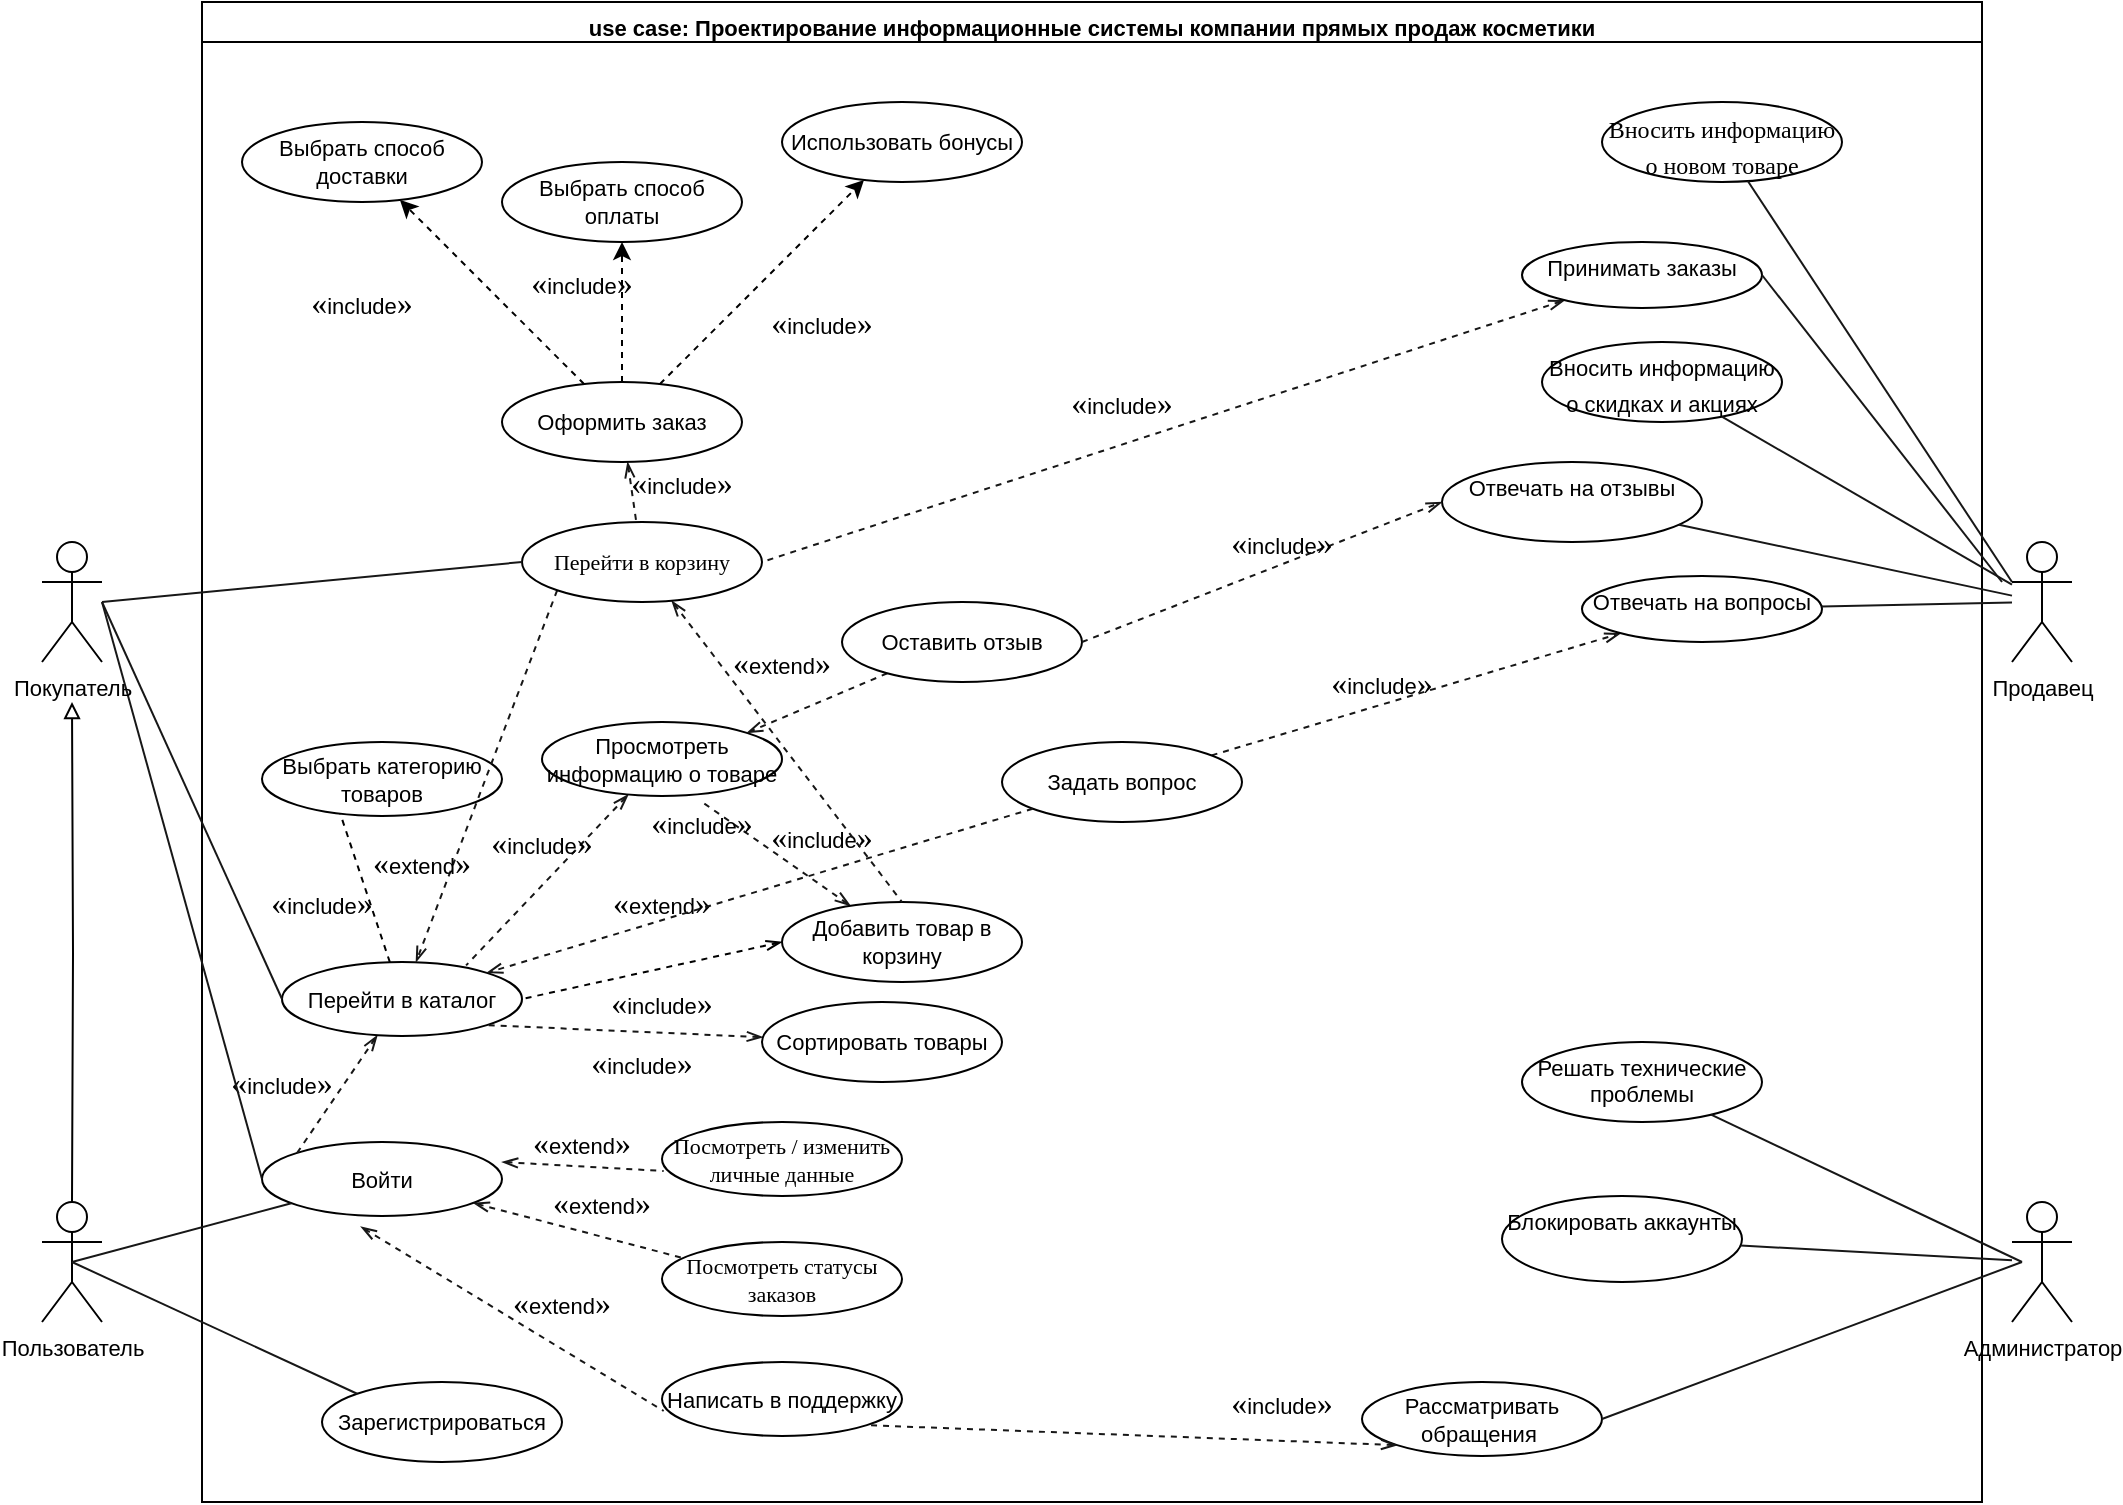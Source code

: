 <mxfile version="16.6.3" type="github" pages="2"><diagram id="prtHgNgQTEPvFCAcTncT" name="Page-1"><mxGraphModel dx="786" dy="470" grid="1" gridSize="10" guides="1" tooltips="1" connect="1" arrows="1" fold="1" page="0" pageScale="1" pageWidth="827" pageHeight="1169" math="0" shadow="0"><root><mxCell id="0"/><mxCell id="1" parent="0"/><mxCell id="XiyvSBuOdKwHEL3jVobw-1" value="use case: Проектирование информационные системы компании прямых продаж косметики&#10;" style="swimlane;startSize=20;horizontal=1;containerType=tree;newEdgeStyle={&quot;edgeStyle&quot;:&quot;elbowEdgeStyle&quot;,&quot;startArrow&quot;:&quot;none&quot;,&quot;endArrow&quot;:&quot;none&quot;};fontStyle=1;strokeWidth=1;fontSize=11;verticalAlign=top;rounded=0;" parent="1" vertex="1"><mxGeometry x="150" y="20" width="890" height="750" as="geometry"/></mxCell><mxCell id="XiyvSBuOdKwHEL3jVobw-117" style="edgeStyle=none;orthogonalLoop=1;jettySize=auto;html=1;entryX=0.667;entryY=1.081;entryDx=0;entryDy=0;entryPerimeter=0;fontFamily=Helvetica;fontSize=11;startArrow=openThin;startFill=0;endArrow=none;endFill=0;strokeColor=#171717;dashed=1;" parent="XiyvSBuOdKwHEL3jVobw-1" source="XiyvSBuOdKwHEL3jVobw-19" target="XiyvSBuOdKwHEL3jVobw-50" edge="1"><mxGeometry relative="1" as="geometry"/></mxCell><mxCell id="XiyvSBuOdKwHEL3jVobw-19" value="Добавить товар в корзину" style="ellipse;whiteSpace=wrap;html=1;fontSize=11;strokeWidth=1;rounded=0;" parent="XiyvSBuOdKwHEL3jVobw-1" vertex="1"><mxGeometry x="290" y="450" width="120" height="40" as="geometry"/></mxCell><mxCell id="XiyvSBuOdKwHEL3jVobw-24" value="Войти" style="ellipse;whiteSpace=wrap;html=1;fontSize=11;strokeWidth=1;" parent="XiyvSBuOdKwHEL3jVobw-1" vertex="1"><mxGeometry x="30" y="570" width="120" height="37" as="geometry"/></mxCell><mxCell id="XiyvSBuOdKwHEL3jVobw-25" value="Зарегистрироваться" style="ellipse;whiteSpace=wrap;html=1;fontSize=11;strokeWidth=1;" parent="XiyvSBuOdKwHEL3jVobw-1" vertex="1"><mxGeometry x="60" y="690" width="120" height="40" as="geometry"/></mxCell><mxCell id="XiyvSBuOdKwHEL3jVobw-28" style="orthogonalLoop=1;jettySize=auto;html=1;entryX=0.007;entryY=0.662;entryDx=0;entryDy=0;entryPerimeter=0;fontSize=11;startArrow=openThin;startFill=0;endArrow=none;endFill=0;strokeColor=#171717;dashed=1;" parent="XiyvSBuOdKwHEL3jVobw-1" target="XiyvSBuOdKwHEL3jVobw-29" edge="1"><mxGeometry relative="1" as="geometry"><mxPoint x="150" y="580" as="sourcePoint"/></mxGeometry></mxCell><mxCell id="XiyvSBuOdKwHEL3jVobw-29" value="&lt;p&gt;&lt;span style=&quot;font-family: &amp;#34;times new roman&amp;#34; , serif&quot;&gt;&lt;font style=&quot;font-size: 11px&quot;&gt;Посмотреть / изменить личные данны&lt;/font&gt;&lt;/span&gt;&lt;span style=&quot;font-family: &amp;#34;times new roman&amp;#34; , serif&quot;&gt;&lt;font style=&quot;font-size: 11px&quot;&gt;е&lt;/font&gt;&lt;/span&gt;&lt;/p&gt;&lt;span style=&quot;font-size: medium&quot;&gt;&lt;/span&gt;" style="ellipse;whiteSpace=wrap;html=1;fontSize=11;strokeWidth=1;" parent="XiyvSBuOdKwHEL3jVobw-1" vertex="1"><mxGeometry x="230" y="560" width="120" height="37" as="geometry"/></mxCell><mxCell id="XiyvSBuOdKwHEL3jVobw-30" value="&lt;span style=&quot;font-size: 12pt ; font-family: &amp;#34;times new roman&amp;#34; , serif&quot;&gt;«&lt;/span&gt;extend&lt;span style=&quot;font-size: 12pt ; font-family: &amp;#34;times new roman&amp;#34; , serif&quot;&gt;»&lt;/span&gt;" style="text;html=1;strokeColor=none;fillColor=none;align=center;verticalAlign=middle;whiteSpace=wrap;rounded=0;fontSize=11;rotation=0;" parent="XiyvSBuOdKwHEL3jVobw-1" vertex="1"><mxGeometry x="160" y="550" width="60" height="40" as="geometry"/></mxCell><mxCell id="XiyvSBuOdKwHEL3jVobw-31" value="&lt;p&gt;&lt;font face=&quot;times new roman, serif&quot;&gt;Посмотреть статусы заказов&lt;/font&gt;&lt;/p&gt;&lt;span style=&quot;font-size: medium&quot;&gt;&lt;/span&gt;" style="ellipse;whiteSpace=wrap;html=1;fontSize=11;strokeWidth=1;" parent="XiyvSBuOdKwHEL3jVobw-1" vertex="1"><mxGeometry x="230" y="620" width="120" height="37" as="geometry"/></mxCell><mxCell id="XiyvSBuOdKwHEL3jVobw-32" style="orthogonalLoop=1;jettySize=auto;html=1;entryX=0.007;entryY=0.662;entryDx=0;entryDy=0;entryPerimeter=0;fontSize=11;startArrow=openThin;startFill=0;endArrow=none;endFill=0;strokeColor=#171717;dashed=1;" parent="XiyvSBuOdKwHEL3jVobw-1" source="XiyvSBuOdKwHEL3jVobw-24" edge="1"><mxGeometry relative="1" as="geometry"><mxPoint x="160" y="627" as="sourcePoint"/><mxPoint x="240.84" y="628.114" as="targetPoint"/></mxGeometry></mxCell><mxCell id="XiyvSBuOdKwHEL3jVobw-33" value="&lt;span style=&quot;font-size: 12pt ; font-family: &amp;#34;times new roman&amp;#34; , serif&quot;&gt;«&lt;/span&gt;extend&lt;span style=&quot;font-size: 12pt ; font-family: &amp;#34;times new roman&amp;#34; , serif&quot;&gt;»&lt;/span&gt;" style="text;html=1;strokeColor=none;fillColor=none;align=center;verticalAlign=middle;whiteSpace=wrap;rounded=0;fontSize=11;rotation=0;" parent="XiyvSBuOdKwHEL3jVobw-1" vertex="1"><mxGeometry x="170" y="580" width="60" height="40" as="geometry"/></mxCell><mxCell id="XiyvSBuOdKwHEL3jVobw-47" style="edgeStyle=none;orthogonalLoop=1;jettySize=auto;html=1;entryX=0;entryY=0;entryDx=0;entryDy=0;dashed=1;fontFamily=Times New Roman;fontSize=11;startArrow=openThin;startFill=0;endArrow=none;endFill=0;strokeColor=#171717;" parent="XiyvSBuOdKwHEL3jVobw-1" source="XiyvSBuOdKwHEL3jVobw-46" target="XiyvSBuOdKwHEL3jVobw-24" edge="1"><mxGeometry relative="1" as="geometry"/></mxCell><mxCell id="XiyvSBuOdKwHEL3jVobw-46" value="Перейти в каталог" style="ellipse;whiteSpace=wrap;html=1;fontSize=11;strokeWidth=1;" parent="XiyvSBuOdKwHEL3jVobw-1" vertex="1"><mxGeometry x="40" y="480" width="120" height="37" as="geometry"/></mxCell><mxCell id="XiyvSBuOdKwHEL3jVobw-48" value="&lt;span style=&quot;font-size: 12pt ; font-family: &amp;#34;times new roman&amp;#34; , serif&quot;&gt;«&lt;/span&gt;include&lt;span style=&quot;font-size: 12pt ; font-family: &amp;#34;times new roman&amp;#34; , serif&quot;&gt;»&lt;/span&gt;" style="text;html=1;strokeColor=none;fillColor=none;align=center;verticalAlign=middle;whiteSpace=wrap;rounded=0;fontSize=11;rotation=0;" parent="XiyvSBuOdKwHEL3jVobw-1" vertex="1"><mxGeometry x="10" y="520" width="60" height="40" as="geometry"/></mxCell><mxCell id="XiyvSBuOdKwHEL3jVobw-49" value="" style="edgeStyle=none;orthogonalLoop=1;jettySize=auto;html=1;dashed=1;endArrow=openThin;endFill=0;" parent="XiyvSBuOdKwHEL3jVobw-1" source="XiyvSBuOdKwHEL3jVobw-46" edge="1"><mxGeometry relative="1" as="geometry"><mxPoint x="66.134" y="396.903" as="targetPoint"/></mxGeometry></mxCell><mxCell id="XiyvSBuOdKwHEL3jVobw-55" style="edgeStyle=none;orthogonalLoop=1;jettySize=auto;html=1;entryX=0.767;entryY=0.046;entryDx=0;entryDy=0;entryPerimeter=0;dashed=1;fontFamily=Times New Roman;fontSize=11;startArrow=openThin;startFill=0;endArrow=none;endFill=0;strokeColor=#171717;" parent="XiyvSBuOdKwHEL3jVobw-1" source="XiyvSBuOdKwHEL3jVobw-50" target="XiyvSBuOdKwHEL3jVobw-46" edge="1"><mxGeometry relative="1" as="geometry"/></mxCell><mxCell id="XiyvSBuOdKwHEL3jVobw-50" value="Просмотреть информацию о товаре" style="ellipse;whiteSpace=wrap;html=1;fontSize=11;strokeWidth=1;" parent="XiyvSBuOdKwHEL3jVobw-1" vertex="1"><mxGeometry x="170" y="360" width="120" height="37" as="geometry"/></mxCell><mxCell id="XiyvSBuOdKwHEL3jVobw-51" value="&lt;span style=&quot;font-size: 12pt ; font-family: &amp;#34;times new roman&amp;#34; , serif&quot;&gt;«&lt;/span&gt;include&lt;span style=&quot;font-size: 12pt ; font-family: &amp;#34;times new roman&amp;#34; , serif&quot;&gt;»&lt;/span&gt;" style="text;html=1;strokeColor=none;fillColor=none;align=center;verticalAlign=middle;whiteSpace=wrap;rounded=0;fontSize=11;rotation=0;" parent="XiyvSBuOdKwHEL3jVobw-1" vertex="1"><mxGeometry x="280" y="397" width="60" height="40" as="geometry"/></mxCell><mxCell id="XiyvSBuOdKwHEL3jVobw-53" value="Выбрать категорию товаров" style="ellipse;whiteSpace=wrap;html=1;fontSize=11;strokeWidth=1;" parent="XiyvSBuOdKwHEL3jVobw-1" vertex="1"><mxGeometry x="30" y="370" width="120" height="37" as="geometry"/></mxCell><mxCell id="XiyvSBuOdKwHEL3jVobw-56" value="&lt;span style=&quot;font-size: 12pt ; font-family: &amp;#34;times new roman&amp;#34; , serif&quot;&gt;«&lt;/span&gt;include&lt;span style=&quot;font-size: 12pt ; font-family: &amp;#34;times new roman&amp;#34; , serif&quot;&gt;»&lt;/span&gt;" style="text;html=1;strokeColor=none;fillColor=none;align=center;verticalAlign=middle;whiteSpace=wrap;rounded=0;fontSize=11;rotation=0;" parent="XiyvSBuOdKwHEL3jVobw-1" vertex="1"><mxGeometry x="140" y="400" width="60" height="40" as="geometry"/></mxCell><mxCell id="XiyvSBuOdKwHEL3jVobw-20" style="rounded=0;orthogonalLoop=1;jettySize=auto;html=1;fontSize=11;startArrow=openThin;startFill=0;endArrow=none;endFill=0;exitX=0;exitY=0.5;exitDx=0;exitDy=0;entryX=1;entryY=0.5;entryDx=0;entryDy=0;dashed=1;" parent="XiyvSBuOdKwHEL3jVobw-1" source="XiyvSBuOdKwHEL3jVobw-19" target="XiyvSBuOdKwHEL3jVobw-46" edge="1"><mxGeometry relative="1" as="geometry"><mxPoint x="-40" y="470" as="targetPoint"/><mxPoint x="375" y="470" as="sourcePoint"/></mxGeometry></mxCell><mxCell id="XiyvSBuOdKwHEL3jVobw-61" style="edgeStyle=none;orthogonalLoop=1;jettySize=auto;html=1;dashed=1;fontFamily=Times New Roman;fontSize=11;startArrow=openThin;startFill=0;endArrow=none;endFill=0;strokeColor=#171717;" parent="XiyvSBuOdKwHEL3jVobw-1" source="XiyvSBuOdKwHEL3jVobw-59" target="XiyvSBuOdKwHEL3jVobw-63" edge="1"><mxGeometry relative="1" as="geometry"><mxPoint x="230" y="320" as="targetPoint"/></mxGeometry></mxCell><mxCell id="XiyvSBuOdKwHEL3jVobw-59" value="Оформить заказ" style="ellipse;whiteSpace=wrap;html=1;fontSize=11;strokeWidth=1;rounded=0;" parent="XiyvSBuOdKwHEL3jVobw-1" vertex="1"><mxGeometry x="150" y="190" width="120" height="40" as="geometry"/></mxCell><mxCell id="XiyvSBuOdKwHEL3jVobw-65" style="edgeStyle=none;orthogonalLoop=1;jettySize=auto;html=1;exitX=0;exitY=1;exitDx=0;exitDy=0;fontFamily=Times New Roman;fontSize=11;startArrow=none;startFill=0;endArrow=openThin;endFill=0;strokeColor=#171717;dashed=1;" parent="XiyvSBuOdKwHEL3jVobw-1" source="XiyvSBuOdKwHEL3jVobw-63" target="XiyvSBuOdKwHEL3jVobw-46" edge="1"><mxGeometry relative="1" as="geometry"/></mxCell><mxCell id="XiyvSBuOdKwHEL3jVobw-106" style="edgeStyle=none;orthogonalLoop=1;jettySize=auto;html=1;entryX=0.5;entryY=0;entryDx=0;entryDy=0;dashed=1;fontFamily=Times New Roman;fontSize=11;startArrow=openThin;startFill=0;endArrow=none;endFill=0;strokeColor=#171717;" parent="XiyvSBuOdKwHEL3jVobw-1" source="XiyvSBuOdKwHEL3jVobw-63" target="XiyvSBuOdKwHEL3jVobw-19" edge="1"><mxGeometry relative="1" as="geometry"/></mxCell><mxCell id="XiyvSBuOdKwHEL3jVobw-63" value="Перейти в корзину" style="ellipse;whiteSpace=wrap;html=1;fontFamily=Times New Roman;fontSize=11;strokeWidth=1;" parent="XiyvSBuOdKwHEL3jVobw-1" vertex="1"><mxGeometry x="160" y="260" width="120" height="40" as="geometry"/></mxCell><mxCell id="XiyvSBuOdKwHEL3jVobw-66" value="&lt;span style=&quot;font-size: 12pt ; font-family: &amp;#34;times new roman&amp;#34; , serif&quot;&gt;«&lt;/span&gt;include&lt;span style=&quot;font-size: 12pt ; font-family: &amp;#34;times new roman&amp;#34; , serif&quot;&gt;»&lt;/span&gt;" style="text;html=1;strokeColor=none;fillColor=none;align=center;verticalAlign=middle;whiteSpace=wrap;rounded=0;fontSize=11;rotation=0;" parent="XiyvSBuOdKwHEL3jVobw-1" vertex="1"><mxGeometry x="30" y="430" width="60" height="40" as="geometry"/></mxCell><mxCell id="XiyvSBuOdKwHEL3jVobw-67" value="&lt;span style=&quot;font-size: 12pt ; font-family: &amp;#34;times new roman&amp;#34; , serif&quot;&gt;«&lt;/span&gt;include&lt;span style=&quot;font-size: 12pt ; font-family: &amp;#34;times new roman&amp;#34; , serif&quot;&gt;»&lt;/span&gt;" style="text;html=1;strokeColor=none;fillColor=none;align=center;verticalAlign=middle;whiteSpace=wrap;rounded=0;fontSize=11;rotation=0;" parent="XiyvSBuOdKwHEL3jVobw-1" vertex="1"><mxGeometry x="190" y="510" width="60" height="40" as="geometry"/></mxCell><mxCell id="XiyvSBuOdKwHEL3jVobw-68" value="&lt;span style=&quot;font-size: 12pt ; font-family: &amp;#34;times new roman&amp;#34; , serif&quot;&gt;«&lt;/span&gt;include&lt;span style=&quot;font-size: 12pt ; font-family: &amp;#34;times new roman&amp;#34; , serif&quot;&gt;»&lt;/span&gt;" style="text;html=1;strokeColor=none;fillColor=none;align=center;verticalAlign=middle;whiteSpace=wrap;rounded=0;fontSize=11;rotation=0;" parent="XiyvSBuOdKwHEL3jVobw-1" vertex="1"><mxGeometry x="430" y="180" width="60" height="40" as="geometry"/></mxCell><mxCell id="XiyvSBuOdKwHEL3jVobw-79" style="edgeStyle=none;orthogonalLoop=1;jettySize=auto;html=1;entryX=1;entryY=0;entryDx=0;entryDy=0;dashed=1;fontFamily=Times New Roman;fontSize=11;startArrow=none;startFill=0;endArrow=openThin;endFill=0;strokeColor=#171717;" parent="XiyvSBuOdKwHEL3jVobw-1" source="XiyvSBuOdKwHEL3jVobw-76" target="XiyvSBuOdKwHEL3jVobw-50" edge="1"><mxGeometry relative="1" as="geometry"/></mxCell><mxCell id="XiyvSBuOdKwHEL3jVobw-76" value="Оставить отзыв" style="ellipse;whiteSpace=wrap;html=1;fontSize=11;strokeWidth=1;rounded=0;" parent="XiyvSBuOdKwHEL3jVobw-1" vertex="1"><mxGeometry x="320" y="300" width="120" height="40" as="geometry"/></mxCell><mxCell id="XiyvSBuOdKwHEL3jVobw-80" value="&lt;span style=&quot;font-size: 12pt ; font-family: &amp;#34;times new roman&amp;#34; , serif&quot;&gt;«&lt;/span&gt;extend&lt;span style=&quot;font-size: 12pt ; font-family: &amp;#34;times new roman&amp;#34; , serif&quot;&gt;»&lt;/span&gt;" style="text;html=1;strokeColor=none;fillColor=none;align=center;verticalAlign=middle;whiteSpace=wrap;rounded=0;fontSize=11;rotation=0;" parent="XiyvSBuOdKwHEL3jVobw-1" vertex="1"><mxGeometry x="260" y="310" width="60" height="40" as="geometry"/></mxCell><mxCell id="XiyvSBuOdKwHEL3jVobw-129" style="edgeStyle=none;orthogonalLoop=1;jettySize=auto;html=1;fontFamily=Helvetica;fontSize=11;startArrow=none;startFill=0;endArrow=openThin;endFill=0;strokeColor=#171717;dashed=1;" parent="XiyvSBuOdKwHEL3jVobw-1" source="XiyvSBuOdKwHEL3jVobw-83" target="XiyvSBuOdKwHEL3jVobw-126" edge="1"><mxGeometry relative="1" as="geometry"/></mxCell><mxCell id="XiyvSBuOdKwHEL3jVobw-83" value="Задать вопрос" style="ellipse;whiteSpace=wrap;html=1;fontSize=11;strokeWidth=1;rounded=0;" parent="XiyvSBuOdKwHEL3jVobw-1" vertex="1"><mxGeometry x="400" y="370" width="120" height="40" as="geometry"/></mxCell><mxCell id="XiyvSBuOdKwHEL3jVobw-84" style="edgeStyle=none;orthogonalLoop=1;jettySize=auto;html=1;exitX=0.5;exitY=0;exitDx=0;exitDy=0;dashed=1;fontFamily=Times New Roman;fontSize=11;startArrow=none;startFill=0;endArrow=openThin;endFill=0;strokeColor=#171717;" parent="XiyvSBuOdKwHEL3jVobw-1" source="XiyvSBuOdKwHEL3jVobw-83" target="XiyvSBuOdKwHEL3jVobw-83" edge="1"><mxGeometry relative="1" as="geometry"/></mxCell><mxCell id="XiyvSBuOdKwHEL3jVobw-86" value="&lt;span style=&quot;font-size: 12pt ; font-family: &amp;#34;times new roman&amp;#34; , serif&quot;&gt;«&lt;/span&gt;extend&lt;span style=&quot;font-size: 12pt ; font-family: &amp;#34;times new roman&amp;#34; , serif&quot;&gt;»&lt;/span&gt;" style="text;html=1;strokeColor=none;fillColor=none;align=center;verticalAlign=middle;whiteSpace=wrap;rounded=0;fontSize=11;rotation=0;" parent="XiyvSBuOdKwHEL3jVobw-1" vertex="1"><mxGeometry x="200" y="430" width="60" height="40" as="geometry"/></mxCell><mxCell id="XiyvSBuOdKwHEL3jVobw-91" style="edgeStyle=none;orthogonalLoop=1;jettySize=auto;html=1;entryX=1;entryY=1;entryDx=0;entryDy=0;dashed=1;fontFamily=Times New Roman;fontSize=11;startArrow=openThin;startFill=0;endArrow=none;endFill=0;strokeColor=#171717;" parent="XiyvSBuOdKwHEL3jVobw-1" source="XiyvSBuOdKwHEL3jVobw-90" target="XiyvSBuOdKwHEL3jVobw-46" edge="1"><mxGeometry relative="1" as="geometry"/></mxCell><mxCell id="XiyvSBuOdKwHEL3jVobw-90" value="Сортировать товары" style="ellipse;whiteSpace=wrap;html=1;fontSize=11;strokeWidth=1;rounded=0;" parent="XiyvSBuOdKwHEL3jVobw-1" vertex="1"><mxGeometry x="280" y="500" width="120" height="40" as="geometry"/></mxCell><mxCell id="XiyvSBuOdKwHEL3jVobw-92" value="&lt;span style=&quot;font-size: 12pt ; font-family: &amp;#34;times new roman&amp;#34; , serif&quot;&gt;«&lt;/span&gt;include&lt;span style=&quot;font-size: 12pt ; font-family: &amp;#34;times new roman&amp;#34; , serif&quot;&gt;»&lt;/span&gt;" style="text;html=1;strokeColor=none;fillColor=none;align=center;verticalAlign=middle;whiteSpace=wrap;rounded=0;fontSize=11;rotation=0;" parent="XiyvSBuOdKwHEL3jVobw-1" vertex="1"><mxGeometry x="200" y="480" width="60" height="40" as="geometry"/></mxCell><mxCell id="XiyvSBuOdKwHEL3jVobw-93" value="" style="edgeStyle=none;orthogonalLoop=1;jettySize=auto;html=1;dashed=1;" parent="XiyvSBuOdKwHEL3jVobw-1" source="XiyvSBuOdKwHEL3jVobw-59" target="XiyvSBuOdKwHEL3jVobw-94" edge="1"><mxGeometry relative="1" as="geometry"/></mxCell><mxCell id="XiyvSBuOdKwHEL3jVobw-94" value="Выбрать способ доставки" style="ellipse;whiteSpace=wrap;html=1;fontSize=11;strokeWidth=1;rounded=0;" parent="XiyvSBuOdKwHEL3jVobw-1" vertex="1"><mxGeometry x="20.0" y="60" width="120" height="40" as="geometry"/></mxCell><mxCell id="XiyvSBuOdKwHEL3jVobw-95" value="" style="edgeStyle=none;orthogonalLoop=1;jettySize=auto;html=1;dashed=1;" parent="XiyvSBuOdKwHEL3jVobw-1" source="XiyvSBuOdKwHEL3jVobw-59" target="XiyvSBuOdKwHEL3jVobw-96" edge="1"><mxGeometry relative="1" as="geometry"/></mxCell><mxCell id="XiyvSBuOdKwHEL3jVobw-96" value="Выбрать способ оплаты" style="ellipse;whiteSpace=wrap;html=1;fontSize=11;strokeWidth=1;rounded=0;" parent="XiyvSBuOdKwHEL3jVobw-1" vertex="1"><mxGeometry x="150" y="80" width="120" height="40" as="geometry"/></mxCell><mxCell id="XiyvSBuOdKwHEL3jVobw-98" value="" style="edgeStyle=none;orthogonalLoop=1;jettySize=auto;html=1;dashed=1;" parent="XiyvSBuOdKwHEL3jVobw-1" source="XiyvSBuOdKwHEL3jVobw-59" target="XiyvSBuOdKwHEL3jVobw-99" edge="1"><mxGeometry relative="1" as="geometry"><mxPoint x="530.0" y="240" as="targetPoint"/></mxGeometry></mxCell><mxCell id="XiyvSBuOdKwHEL3jVobw-99" value="Использовать бонусы" style="ellipse;whiteSpace=wrap;html=1;fontSize=11;strokeWidth=1;rounded=0;" parent="XiyvSBuOdKwHEL3jVobw-1" vertex="1"><mxGeometry x="290" y="50" width="120" height="40" as="geometry"/></mxCell><mxCell id="XiyvSBuOdKwHEL3jVobw-101" value="Написать в поддержку" style="ellipse;whiteSpace=wrap;html=1;fontSize=11;strokeWidth=1;" parent="XiyvSBuOdKwHEL3jVobw-1" vertex="1"><mxGeometry x="230" y="680" width="120" height="37" as="geometry"/></mxCell><mxCell id="XiyvSBuOdKwHEL3jVobw-100" style="orthogonalLoop=1;jettySize=auto;html=1;entryX=0.007;entryY=0.662;entryDx=0;entryDy=0;entryPerimeter=0;fontSize=11;startArrow=openThin;startFill=0;endArrow=none;endFill=0;strokeColor=#171717;exitX=0.412;exitY=1.146;exitDx=0;exitDy=0;exitPerimeter=0;dashed=1;" parent="XiyvSBuOdKwHEL3jVobw-1" source="XiyvSBuOdKwHEL3jVobw-24" target="XiyvSBuOdKwHEL3jVobw-101" edge="1"><mxGeometry relative="1" as="geometry"><mxPoint x="55" y="640" as="sourcePoint"/></mxGeometry></mxCell><mxCell id="XiyvSBuOdKwHEL3jVobw-102" value="&lt;span style=&quot;font-size: 12pt ; font-family: &amp;#34;times new roman&amp;#34; , serif&quot;&gt;«&lt;/span&gt;extend&lt;span style=&quot;font-size: 12pt ; font-family: &amp;#34;times new roman&amp;#34; , serif&quot;&gt;»&lt;/span&gt;" style="text;html=1;strokeColor=none;fillColor=none;align=center;verticalAlign=middle;whiteSpace=wrap;rounded=0;fontSize=11;rotation=0;" parent="XiyvSBuOdKwHEL3jVobw-1" vertex="1"><mxGeometry x="150" y="630" width="60" height="40" as="geometry"/></mxCell><mxCell id="XiyvSBuOdKwHEL3jVobw-105" style="edgeStyle=none;orthogonalLoop=1;jettySize=auto;html=1;entryX=0.5;entryY=0;entryDx=0;entryDy=0;dashed=1;fontFamily=Times New Roman;fontSize=11;startArrow=openThin;startFill=0;endArrow=none;endFill=0;strokeColor=#171717;" parent="XiyvSBuOdKwHEL3jVobw-1" source="XiyvSBuOdKwHEL3jVobw-19" target="XiyvSBuOdKwHEL3jVobw-19" edge="1"><mxGeometry relative="1" as="geometry"/></mxCell><mxCell id="XiyvSBuOdKwHEL3jVobw-107" value="&lt;span style=&quot;font-size: 12pt ; font-family: &amp;#34;times new roman&amp;#34; , serif&quot;&gt;«&lt;/span&gt;extend&lt;span style=&quot;font-size: 12pt ; font-family: &amp;#34;times new roman&amp;#34; , serif&quot;&gt;»&lt;/span&gt;" style="text;html=1;strokeColor=none;fillColor=none;align=center;verticalAlign=middle;whiteSpace=wrap;rounded=0;fontSize=11;rotation=0;" parent="XiyvSBuOdKwHEL3jVobw-1" vertex="1"><mxGeometry x="80" y="410" width="60" height="40" as="geometry"/></mxCell><mxCell id="XiyvSBuOdKwHEL3jVobw-112" value="&lt;font style=&quot;font-size: 12px&quot;&gt;&lt;span style=&quot;font-family: &amp;#34;times new roman&amp;#34; , serif&quot;&gt;Вносить информацию о новом&lt;/span&gt;&lt;span style=&quot;font-family: &amp;#34;times new roman&amp;#34; , serif&quot;&gt; товаре&lt;/span&gt;&lt;/font&gt;&lt;span style=&quot;font-size: medium&quot;&gt;&lt;/span&gt;" style="ellipse;whiteSpace=wrap;html=1;fontSize=11;verticalAlign=top;strokeWidth=1;rounded=0;" parent="XiyvSBuOdKwHEL3jVobw-1" vertex="1"><mxGeometry x="700" y="50" width="120" height="40" as="geometry"/></mxCell><mxCell id="XiyvSBuOdKwHEL3jVobw-115" value="&lt;span&gt;&lt;font style=&quot;font-size: 11px&quot;&gt;Вносить информацию о скидках и акциях&lt;/font&gt;&lt;/span&gt;&lt;span style=&quot;font-size: medium&quot;&gt;&lt;/span&gt;" style="ellipse;whiteSpace=wrap;html=1;fontSize=11;verticalAlign=top;strokeWidth=1;rounded=0;" parent="XiyvSBuOdKwHEL3jVobw-1" vertex="1"><mxGeometry x="670" y="170" width="120" height="40" as="geometry"/></mxCell><mxCell id="XiyvSBuOdKwHEL3jVobw-120" value="&lt;span style=&quot;font-size: 12pt ; font-family: &amp;#34;times new roman&amp;#34; , serif&quot;&gt;«&lt;/span&gt;include&lt;span style=&quot;font-size: 12pt ; font-family: &amp;#34;times new roman&amp;#34; , serif&quot;&gt;»&lt;/span&gt;" style="text;html=1;strokeColor=none;fillColor=none;align=center;verticalAlign=middle;whiteSpace=wrap;rounded=0;fontSize=11;rotation=0;" parent="XiyvSBuOdKwHEL3jVobw-1" vertex="1"><mxGeometry x="220" y="390" width="60" height="40" as="geometry"/></mxCell><mxCell id="XiyvSBuOdKwHEL3jVobw-123" value="Отвечать на отзывы" style="ellipse;whiteSpace=wrap;html=1;fontSize=11;verticalAlign=top;strokeWidth=1;rounded=0;" parent="XiyvSBuOdKwHEL3jVobw-1" vertex="1"><mxGeometry x="620" y="230" width="130" height="40" as="geometry"/></mxCell><mxCell id="XiyvSBuOdKwHEL3jVobw-126" value="Отвечать на вопросы" style="ellipse;whiteSpace=wrap;html=1;fontSize=11;verticalAlign=top;strokeWidth=1;rounded=0;" parent="XiyvSBuOdKwHEL3jVobw-1" vertex="1"><mxGeometry x="690" y="287" width="120" height="33" as="geometry"/></mxCell><mxCell id="XiyvSBuOdKwHEL3jVobw-130" value="&lt;span style=&quot;font-size: 12pt ; font-family: &amp;#34;times new roman&amp;#34; , serif&quot;&gt;«&lt;/span&gt;include&lt;span style=&quot;font-size: 12pt ; font-family: &amp;#34;times new roman&amp;#34; , serif&quot;&gt;»&lt;/span&gt;" style="text;html=1;strokeColor=none;fillColor=none;align=center;verticalAlign=middle;whiteSpace=wrap;rounded=0;fontSize=11;rotation=0;" parent="XiyvSBuOdKwHEL3jVobw-1" vertex="1"><mxGeometry x="560" y="320" width="60" height="40" as="geometry"/></mxCell><mxCell id="XiyvSBuOdKwHEL3jVobw-131" style="edgeStyle=none;orthogonalLoop=1;jettySize=auto;html=1;fontFamily=Helvetica;fontSize=11;startArrow=none;startFill=0;endArrow=openThin;endFill=0;strokeColor=#171717;dashed=1;entryX=0;entryY=0.5;entryDx=0;entryDy=0;exitX=1;exitY=0.5;exitDx=0;exitDy=0;" parent="XiyvSBuOdKwHEL3jVobw-1" source="XiyvSBuOdKwHEL3jVobw-76" target="XiyvSBuOdKwHEL3jVobw-123" edge="1"><mxGeometry relative="1" as="geometry"><mxPoint x="435.504" y="310.529" as="sourcePoint"/><mxPoint x="639.995" y="249.469" as="targetPoint"/></mxGeometry></mxCell><mxCell id="XiyvSBuOdKwHEL3jVobw-133" value="&lt;span style=&quot;font-size: 12pt ; font-family: &amp;#34;times new roman&amp;#34; , serif&quot;&gt;«&lt;/span&gt;include&lt;span style=&quot;font-size: 12pt ; font-family: &amp;#34;times new roman&amp;#34; , serif&quot;&gt;»&lt;/span&gt;" style="text;html=1;strokeColor=none;fillColor=none;align=center;verticalAlign=middle;whiteSpace=wrap;rounded=0;fontSize=11;rotation=0;" parent="XiyvSBuOdKwHEL3jVobw-1" vertex="1"><mxGeometry x="510" y="250" width="60" height="40" as="geometry"/></mxCell><mxCell id="XiyvSBuOdKwHEL3jVobw-150" style="edgeStyle=none;orthogonalLoop=1;jettySize=auto;html=1;entryX=1;entryY=0.5;entryDx=0;entryDy=0;fontFamily=Helvetica;fontSize=11;startArrow=openThin;startFill=0;endArrow=none;endFill=0;strokeColor=#171717;dashed=1;" parent="XiyvSBuOdKwHEL3jVobw-1" source="XiyvSBuOdKwHEL3jVobw-135" target="XiyvSBuOdKwHEL3jVobw-63" edge="1"><mxGeometry relative="1" as="geometry"/></mxCell><mxCell id="XiyvSBuOdKwHEL3jVobw-135" value="Принимать заказы" style="ellipse;whiteSpace=wrap;html=1;fontSize=11;verticalAlign=top;strokeWidth=1;rounded=0;" parent="XiyvSBuOdKwHEL3jVobw-1" vertex="1"><mxGeometry x="660" y="120" width="120" height="33" as="geometry"/></mxCell><mxCell id="XiyvSBuOdKwHEL3jVobw-137" value="Решать технические проблемы" style="ellipse;whiteSpace=wrap;html=1;fontSize=11;verticalAlign=top;strokeWidth=1;rounded=0;" parent="XiyvSBuOdKwHEL3jVobw-1" vertex="1"><mxGeometry x="660" y="520" width="120" height="40" as="geometry"/></mxCell><mxCell id="XiyvSBuOdKwHEL3jVobw-139" value="Блокировать аккаунты" style="ellipse;whiteSpace=wrap;html=1;fontSize=11;verticalAlign=top;strokeWidth=1;rounded=0;" parent="XiyvSBuOdKwHEL3jVobw-1" vertex="1"><mxGeometry x="650" y="597" width="120" height="43" as="geometry"/></mxCell><mxCell id="XiyvSBuOdKwHEL3jVobw-144" value="Рассматривать обращения&amp;nbsp;" style="ellipse;whiteSpace=wrap;html=1;fontSize=11;strokeWidth=1;" parent="XiyvSBuOdKwHEL3jVobw-1" vertex="1"><mxGeometry x="580" y="690" width="120" height="37" as="geometry"/></mxCell><mxCell id="XiyvSBuOdKwHEL3jVobw-145" style="orthogonalLoop=1;jettySize=auto;html=1;entryX=1;entryY=1;entryDx=0;entryDy=0;fontSize=11;startArrow=openThin;startFill=0;endArrow=none;endFill=0;strokeColor=#171717;dashed=1;exitX=0;exitY=1;exitDx=0;exitDy=0;" parent="XiyvSBuOdKwHEL3jVobw-1" source="XiyvSBuOdKwHEL3jVobw-144" target="XiyvSBuOdKwHEL3jVobw-101" edge="1"><mxGeometry relative="1" as="geometry"><mxPoint x="410" y="701.5" as="sourcePoint"/><mxPoint x="280.0" y="730" as="targetPoint"/></mxGeometry></mxCell><mxCell id="XiyvSBuOdKwHEL3jVobw-146" value="&lt;span style=&quot;font-size: 12pt ; font-family: &amp;#34;times new roman&amp;#34; , serif&quot;&gt;«&lt;/span&gt;include&lt;span style=&quot;font-size: 12pt ; font-family: &amp;#34;times new roman&amp;#34; , serif&quot;&gt;»&lt;/span&gt;" style="text;html=1;strokeColor=none;fillColor=none;align=center;verticalAlign=middle;whiteSpace=wrap;rounded=0;fontSize=11;rotation=0;" parent="XiyvSBuOdKwHEL3jVobw-1" vertex="1"><mxGeometry x="510" y="680" width="60" height="40" as="geometry"/></mxCell><mxCell id="XiyvSBuOdKwHEL3jVobw-151" value="&lt;span style=&quot;font-size: 12pt ; font-family: &amp;#34;times new roman&amp;#34; , serif&quot;&gt;«&lt;/span&gt;include&lt;span style=&quot;font-size: 12pt ; font-family: &amp;#34;times new roman&amp;#34; , serif&quot;&gt;»&lt;/span&gt;" style="text;html=1;strokeColor=none;fillColor=none;align=center;verticalAlign=middle;whiteSpace=wrap;rounded=0;fontSize=11;rotation=0;" parent="XiyvSBuOdKwHEL3jVobw-1" vertex="1"><mxGeometry x="210" y="220" width="60" height="40" as="geometry"/></mxCell><mxCell id="XiyvSBuOdKwHEL3jVobw-152" value="&lt;span style=&quot;font-size: 12pt ; font-family: &amp;#34;times new roman&amp;#34; , serif&quot;&gt;«&lt;/span&gt;include&lt;span style=&quot;font-size: 12pt ; font-family: &amp;#34;times new roman&amp;#34; , serif&quot;&gt;»&lt;/span&gt;" style="text;html=1;strokeColor=none;fillColor=none;align=center;verticalAlign=middle;whiteSpace=wrap;rounded=0;fontSize=11;rotation=0;" parent="XiyvSBuOdKwHEL3jVobw-1" vertex="1"><mxGeometry x="280" y="140" width="60" height="40" as="geometry"/></mxCell><mxCell id="XiyvSBuOdKwHEL3jVobw-153" value="&lt;span style=&quot;font-size: 12pt ; font-family: &amp;#34;times new roman&amp;#34; , serif&quot;&gt;«&lt;/span&gt;include&lt;span style=&quot;font-size: 12pt ; font-family: &amp;#34;times new roman&amp;#34; , serif&quot;&gt;»&lt;/span&gt;" style="text;html=1;strokeColor=none;fillColor=none;align=center;verticalAlign=middle;whiteSpace=wrap;rounded=0;fontSize=11;rotation=0;" parent="XiyvSBuOdKwHEL3jVobw-1" vertex="1"><mxGeometry x="160" y="120" width="60" height="40" as="geometry"/></mxCell><mxCell id="XiyvSBuOdKwHEL3jVobw-154" value="&lt;span style=&quot;font-size: 12pt ; font-family: &amp;#34;times new roman&amp;#34; , serif&quot;&gt;«&lt;/span&gt;include&lt;span style=&quot;font-size: 12pt ; font-family: &amp;#34;times new roman&amp;#34; , serif&quot;&gt;»&lt;/span&gt;" style="text;html=1;strokeColor=none;fillColor=none;align=center;verticalAlign=middle;whiteSpace=wrap;rounded=0;fontSize=11;rotation=0;" parent="XiyvSBuOdKwHEL3jVobw-1" vertex="1"><mxGeometry x="50" y="130" width="60" height="40" as="geometry"/></mxCell><mxCell id="XiyvSBuOdKwHEL3jVobw-85" style="edgeStyle=none;orthogonalLoop=1;jettySize=auto;html=1;dashed=1;fontFamily=Times New Roman;fontSize=11;startArrow=none;startFill=0;endArrow=openThin;endFill=0;strokeColor=#171717;entryX=1;entryY=0;entryDx=0;entryDy=0;" parent="XiyvSBuOdKwHEL3jVobw-1" source="XiyvSBuOdKwHEL3jVobw-83" target="XiyvSBuOdKwHEL3jVobw-46" edge="1"><mxGeometry relative="1" as="geometry"><mxPoint x="280.0" y="480" as="targetPoint"/></mxGeometry></mxCell><mxCell id="XiyvSBuOdKwHEL3jVobw-8" style="edgeStyle=orthogonalEdgeStyle;rounded=0;orthogonalLoop=1;jettySize=auto;html=1;fontSize=11;endArrow=none;endFill=0;startArrow=classic;startFill=1;" parent="1" edge="1"><mxGeometry relative="1" as="geometry"><mxPoint x="115" y="350" as="targetPoint"/><mxPoint x="115" y="350" as="sourcePoint"/></mxGeometry></mxCell><mxCell id="XiyvSBuOdKwHEL3jVobw-108" style="edgeStyle=none;orthogonalLoop=1;jettySize=auto;html=1;entryX=0;entryY=0.5;entryDx=0;entryDy=0;fontFamily=Times New Roman;fontSize=11;startArrow=none;startFill=0;endArrow=none;endFill=0;strokeColor=#171717;" parent="1" target="XiyvSBuOdKwHEL3jVobw-24" edge="1"><mxGeometry relative="1" as="geometry"><mxPoint x="100" y="320" as="sourcePoint"/></mxGeometry></mxCell><mxCell id="XiyvSBuOdKwHEL3jVobw-109" style="edgeStyle=none;orthogonalLoop=1;jettySize=auto;html=1;entryX=0;entryY=0.5;entryDx=0;entryDy=0;fontFamily=Times New Roman;fontSize=11;startArrow=none;startFill=0;endArrow=none;endFill=0;strokeColor=#171717;" parent="1" target="XiyvSBuOdKwHEL3jVobw-63" edge="1"><mxGeometry relative="1" as="geometry"><mxPoint x="100" y="320" as="sourcePoint"/></mxGeometry></mxCell><mxCell id="XiyvSBuOdKwHEL3jVobw-11" value="Покупатель" style="shape=umlActor;verticalLabelPosition=bottom;verticalAlign=top;html=1;outlineConnect=0;fontSize=11;strokeWidth=1;rounded=0;" parent="1" vertex="1"><mxGeometry x="70" y="290" width="30" height="60" as="geometry"/></mxCell><mxCell id="XiyvSBuOdKwHEL3jVobw-18" style="edgeStyle=orthogonalEdgeStyle;rounded=0;orthogonalLoop=1;jettySize=auto;html=1;fontSize=11;startArrow=block;startFill=0;endArrow=none;endFill=0;entryX=0.5;entryY=0;entryDx=0;entryDy=0;entryPerimeter=0;" parent="1" target="XiyvSBuOdKwHEL3jVobw-10" edge="1"><mxGeometry relative="1" as="geometry"><mxPoint x="85" y="370" as="sourcePoint"/><mxPoint x="85" y="530" as="targetPoint"/></mxGeometry></mxCell><mxCell id="XiyvSBuOdKwHEL3jVobw-26" style="orthogonalLoop=1;jettySize=auto;html=1;fontSize=11;startArrow=none;startFill=0;endArrow=none;endFill=0;strokeColor=#171717;exitX=0.5;exitY=0.5;exitDx=0;exitDy=0;exitPerimeter=0;" parent="1" source="XiyvSBuOdKwHEL3jVobw-10" target="XiyvSBuOdKwHEL3jVobw-24" edge="1"><mxGeometry relative="1" as="geometry"><mxPoint x="170" y="700" as="targetPoint"/></mxGeometry></mxCell><mxCell id="XiyvSBuOdKwHEL3jVobw-10" value="Пользователь" style="shape=umlActor;verticalLabelPosition=bottom;verticalAlign=top;html=1;outlineConnect=0;fontSize=11;strokeWidth=1;rounded=0;" parent="1" vertex="1"><mxGeometry x="70" y="620" width="30" height="60" as="geometry"/></mxCell><mxCell id="XiyvSBuOdKwHEL3jVobw-113" value="" style="edgeStyle=none;orthogonalLoop=1;jettySize=auto;html=1;fontFamily=Times New Roman;fontSize=11;startArrow=none;startFill=0;endArrow=none;endFill=0;strokeColor=#171717;exitX=0;exitY=0.333;exitDx=0;exitDy=0;exitPerimeter=0;" parent="1" source="XiyvSBuOdKwHEL3jVobw-9" target="XiyvSBuOdKwHEL3jVobw-112" edge="1"><mxGeometry relative="1" as="geometry"/></mxCell><mxCell id="XiyvSBuOdKwHEL3jVobw-116" value="" style="edgeStyle=none;orthogonalLoop=1;jettySize=auto;html=1;fontFamily=Times New Roman;fontSize=12;startArrow=none;startFill=0;endArrow=none;endFill=0;strokeColor=#171717;" parent="1" source="XiyvSBuOdKwHEL3jVobw-9" target="XiyvSBuOdKwHEL3jVobw-115" edge="1"><mxGeometry relative="1" as="geometry"/></mxCell><mxCell id="XiyvSBuOdKwHEL3jVobw-124" value="" style="edgeStyle=none;orthogonalLoop=1;jettySize=auto;html=1;fontFamily=Helvetica;fontSize=11;startArrow=none;startFill=0;endArrow=none;endFill=0;strokeColor=#171717;" parent="1" source="XiyvSBuOdKwHEL3jVobw-9" target="XiyvSBuOdKwHEL3jVobw-123" edge="1"><mxGeometry relative="1" as="geometry"/></mxCell><mxCell id="XiyvSBuOdKwHEL3jVobw-127" value="" style="edgeStyle=none;orthogonalLoop=1;jettySize=auto;html=1;fontFamily=Helvetica;fontSize=11;startArrow=none;startFill=0;endArrow=none;endFill=0;strokeColor=#171717;" parent="1" source="XiyvSBuOdKwHEL3jVobw-9" target="XiyvSBuOdKwHEL3jVobw-126" edge="1"><mxGeometry relative="1" as="geometry"/></mxCell><mxCell id="XiyvSBuOdKwHEL3jVobw-9" value="Продавец" style="shape=umlActor;verticalLabelPosition=bottom;verticalAlign=top;html=1;outlineConnect=0;fontSize=11;strokeWidth=1;rounded=0;" parent="1" vertex="1"><mxGeometry x="1055" y="290" width="30" height="60" as="geometry"/></mxCell><mxCell id="XiyvSBuOdKwHEL3jVobw-136" value="" style="edgeStyle=none;orthogonalLoop=1;jettySize=auto;html=1;fontFamily=Helvetica;fontSize=11;startArrow=none;startFill=0;endArrow=none;endFill=0;strokeColor=#171717;entryX=1;entryY=0.5;entryDx=0;entryDy=0;" parent="1" target="XiyvSBuOdKwHEL3jVobw-135" edge="1"><mxGeometry relative="1" as="geometry"><mxPoint x="1050" y="310" as="sourcePoint"/></mxGeometry></mxCell><mxCell id="XiyvSBuOdKwHEL3jVobw-138" value="" style="edgeStyle=none;orthogonalLoop=1;jettySize=auto;html=1;fontFamily=Helvetica;fontSize=11;startArrow=none;startFill=0;endArrow=none;endFill=0;strokeColor=#171717;" parent="1" target="XiyvSBuOdKwHEL3jVobw-137" edge="1"><mxGeometry relative="1" as="geometry"><mxPoint x="1060" y="650" as="sourcePoint"/></mxGeometry></mxCell><mxCell id="XiyvSBuOdKwHEL3jVobw-140" value="" style="edgeStyle=none;orthogonalLoop=1;jettySize=auto;html=1;fontFamily=Helvetica;fontSize=11;startArrow=none;startFill=0;endArrow=none;endFill=0;strokeColor=#171717;" parent="1" source="XiyvSBuOdKwHEL3jVobw-7" target="XiyvSBuOdKwHEL3jVobw-139" edge="1"><mxGeometry relative="1" as="geometry"/></mxCell><mxCell id="XiyvSBuOdKwHEL3jVobw-7" value="Администратор" style="shape=umlActor;verticalLabelPosition=bottom;verticalAlign=top;html=1;outlineConnect=0;fontSize=11;strokeWidth=1;rounded=0;" parent="1" vertex="1"><mxGeometry x="1055" y="620" width="30" height="60" as="geometry"/></mxCell><mxCell id="XiyvSBuOdKwHEL3jVobw-27" style="orthogonalLoop=1;jettySize=auto;html=1;entryX=0;entryY=0;entryDx=0;entryDy=0;fontSize=11;startArrow=none;startFill=0;endArrow=none;endFill=0;strokeColor=#171717;exitX=0.5;exitY=0.5;exitDx=0;exitDy=0;exitPerimeter=0;" parent="1" source="XiyvSBuOdKwHEL3jVobw-10" target="XiyvSBuOdKwHEL3jVobw-25" edge="1"><mxGeometry relative="1" as="geometry"><mxPoint x="95" y="571" as="sourcePoint"/><mxPoint x="230.84" y="569.96" as="targetPoint"/></mxGeometry></mxCell><mxCell id="XiyvSBuOdKwHEL3jVobw-64" style="edgeStyle=none;orthogonalLoop=1;jettySize=auto;html=1;fontFamily=Times New Roman;fontSize=11;startArrow=none;startFill=0;endArrow=none;endFill=0;strokeColor=#171717;exitX=0;exitY=0.5;exitDx=0;exitDy=0;" parent="1" source="XiyvSBuOdKwHEL3jVobw-46" edge="1"><mxGeometry relative="1" as="geometry"><mxPoint x="100" y="320" as="targetPoint"/></mxGeometry></mxCell><mxCell id="XiyvSBuOdKwHEL3jVobw-143" style="orthogonalLoop=1;jettySize=auto;html=1;entryX=1;entryY=0.5;entryDx=0;entryDy=0;fontSize=11;startArrow=none;startFill=0;endArrow=none;endFill=0;strokeColor=#171717;" parent="1" target="XiyvSBuOdKwHEL3jVobw-144" edge="1"><mxGeometry relative="1" as="geometry"><mxPoint x="1060" y="650" as="sourcePoint"/></mxGeometry></mxCell></root></mxGraphModel></diagram><diagram id="AyL8kLgWY-QQBrT8afLH" name="Page-2"><mxGraphModel dx="786" dy="470" grid="1" gridSize="10" guides="1" tooltips="1" connect="1" arrows="1" fold="1" page="0" pageScale="1" pageWidth="827" pageHeight="1169" math="0" shadow="0"><root><mxCell id="Gti4YxGJ6IsYWpK0HPd2-0"/><mxCell id="Gti4YxGJ6IsYWpK0HPd2-1" parent="Gti4YxGJ6IsYWpK0HPd2-0"/><mxCell id="Gti4YxGJ6IsYWpK0HPd2-2" value="use case: Проектирование информационные системы компании прямых продаж косметики&#10;" style="swimlane;startSize=20;horizontal=1;containerType=tree;newEdgeStyle={&quot;edgeStyle&quot;:&quot;elbowEdgeStyle&quot;,&quot;startArrow&quot;:&quot;none&quot;,&quot;endArrow&quot;:&quot;none&quot;};fontStyle=1;strokeWidth=1;fontSize=11;verticalAlign=top;rounded=0;" vertex="1" parent="Gti4YxGJ6IsYWpK0HPd2-1"><mxGeometry x="150" y="20" width="890" height="750" as="geometry"/></mxCell><mxCell id="Gti4YxGJ6IsYWpK0HPd2-3" style="edgeStyle=none;orthogonalLoop=1;jettySize=auto;html=1;entryX=0.667;entryY=1.081;entryDx=0;entryDy=0;entryPerimeter=0;fontFamily=Helvetica;fontSize=11;startArrow=openThin;startFill=0;endArrow=none;endFill=0;strokeColor=#171717;dashed=1;" edge="1" parent="Gti4YxGJ6IsYWpK0HPd2-2" source="Gti4YxGJ6IsYWpK0HPd2-4" target="Gti4YxGJ6IsYWpK0HPd2-18"><mxGeometry relative="1" as="geometry"/></mxCell><mxCell id="Gti4YxGJ6IsYWpK0HPd2-4" value="Добавить товар в корзину" style="ellipse;whiteSpace=wrap;html=1;fontSize=11;strokeWidth=1;rounded=0;" vertex="1" parent="Gti4YxGJ6IsYWpK0HPd2-2"><mxGeometry x="290" y="450" width="120" height="40" as="geometry"/></mxCell><mxCell id="Gti4YxGJ6IsYWpK0HPd2-5" value="Войти" style="ellipse;whiteSpace=wrap;html=1;fontSize=11;strokeWidth=1;" vertex="1" parent="Gti4YxGJ6IsYWpK0HPd2-2"><mxGeometry x="30" y="570" width="120" height="37" as="geometry"/></mxCell><mxCell id="Gti4YxGJ6IsYWpK0HPd2-6" value="Зарегистрироваться" style="ellipse;whiteSpace=wrap;html=1;fontSize=11;strokeWidth=1;" vertex="1" parent="Gti4YxGJ6IsYWpK0HPd2-2"><mxGeometry x="60" y="690" width="120" height="40" as="geometry"/></mxCell><mxCell id="Gti4YxGJ6IsYWpK0HPd2-7" style="orthogonalLoop=1;jettySize=auto;html=1;entryX=0.007;entryY=0.662;entryDx=0;entryDy=0;entryPerimeter=0;fontSize=11;startArrow=openThin;startFill=0;endArrow=none;endFill=0;strokeColor=#171717;dashed=1;" edge="1" parent="Gti4YxGJ6IsYWpK0HPd2-2" target="Gti4YxGJ6IsYWpK0HPd2-8"><mxGeometry relative="1" as="geometry"><mxPoint x="150" y="580" as="sourcePoint"/></mxGeometry></mxCell><mxCell id="Gti4YxGJ6IsYWpK0HPd2-8" value="&lt;p&gt;&lt;span style=&quot;font-family: &amp;#34;times new roman&amp;#34; , serif&quot;&gt;&lt;font style=&quot;font-size: 11px&quot;&gt;Посмотреть / изменить личные данны&lt;/font&gt;&lt;/span&gt;&lt;span style=&quot;font-family: &amp;#34;times new roman&amp;#34; , serif&quot;&gt;&lt;font style=&quot;font-size: 11px&quot;&gt;е&lt;/font&gt;&lt;/span&gt;&lt;/p&gt;&lt;span style=&quot;font-size: medium&quot;&gt;&lt;/span&gt;" style="ellipse;whiteSpace=wrap;html=1;fontSize=11;strokeWidth=1;" vertex="1" parent="Gti4YxGJ6IsYWpK0HPd2-2"><mxGeometry x="230" y="560" width="120" height="37" as="geometry"/></mxCell><mxCell id="Gti4YxGJ6IsYWpK0HPd2-9" value="&lt;span style=&quot;font-size: 12pt ; font-family: &amp;#34;times new roman&amp;#34; , serif&quot;&gt;«&lt;/span&gt;extend&lt;span style=&quot;font-size: 12pt ; font-family: &amp;#34;times new roman&amp;#34; , serif&quot;&gt;»&lt;/span&gt;" style="text;html=1;strokeColor=none;fillColor=none;align=center;verticalAlign=middle;whiteSpace=wrap;rounded=0;fontSize=11;rotation=0;" vertex="1" parent="Gti4YxGJ6IsYWpK0HPd2-2"><mxGeometry x="160" y="550" width="60" height="40" as="geometry"/></mxCell><mxCell id="Gti4YxGJ6IsYWpK0HPd2-10" value="&lt;p&gt;&lt;font face=&quot;times new roman, serif&quot;&gt;Посмотреть статусы заказов&lt;/font&gt;&lt;/p&gt;&lt;span style=&quot;font-size: medium&quot;&gt;&lt;/span&gt;" style="ellipse;whiteSpace=wrap;html=1;fontSize=11;strokeWidth=1;" vertex="1" parent="Gti4YxGJ6IsYWpK0HPd2-2"><mxGeometry x="230" y="620" width="120" height="37" as="geometry"/></mxCell><mxCell id="Gti4YxGJ6IsYWpK0HPd2-11" style="orthogonalLoop=1;jettySize=auto;html=1;entryX=0.007;entryY=0.662;entryDx=0;entryDy=0;entryPerimeter=0;fontSize=11;startArrow=openThin;startFill=0;endArrow=none;endFill=0;strokeColor=#171717;dashed=1;" edge="1" parent="Gti4YxGJ6IsYWpK0HPd2-2" source="Gti4YxGJ6IsYWpK0HPd2-5"><mxGeometry relative="1" as="geometry"><mxPoint x="160" y="627" as="sourcePoint"/><mxPoint x="240.84" y="628.114" as="targetPoint"/></mxGeometry></mxCell><mxCell id="Gti4YxGJ6IsYWpK0HPd2-12" value="&lt;span style=&quot;font-size: 12pt ; font-family: &amp;#34;times new roman&amp;#34; , serif&quot;&gt;«&lt;/span&gt;extend&lt;span style=&quot;font-size: 12pt ; font-family: &amp;#34;times new roman&amp;#34; , serif&quot;&gt;»&lt;/span&gt;" style="text;html=1;strokeColor=none;fillColor=none;align=center;verticalAlign=middle;whiteSpace=wrap;rounded=0;fontSize=11;rotation=0;" vertex="1" parent="Gti4YxGJ6IsYWpK0HPd2-2"><mxGeometry x="170" y="580" width="60" height="40" as="geometry"/></mxCell><mxCell id="Gti4YxGJ6IsYWpK0HPd2-13" style="edgeStyle=none;orthogonalLoop=1;jettySize=auto;html=1;entryX=0;entryY=0;entryDx=0;entryDy=0;dashed=1;fontFamily=Times New Roman;fontSize=11;startArrow=openThin;startFill=0;endArrow=none;endFill=0;strokeColor=#171717;" edge="1" parent="Gti4YxGJ6IsYWpK0HPd2-2" source="Gti4YxGJ6IsYWpK0HPd2-14" target="Gti4YxGJ6IsYWpK0HPd2-5"><mxGeometry relative="1" as="geometry"/></mxCell><mxCell id="Gti4YxGJ6IsYWpK0HPd2-14" value="Перейти в каталог" style="ellipse;whiteSpace=wrap;html=1;fontSize=11;strokeWidth=1;" vertex="1" parent="Gti4YxGJ6IsYWpK0HPd2-2"><mxGeometry x="40" y="480" width="120" height="37" as="geometry"/></mxCell><mxCell id="Gti4YxGJ6IsYWpK0HPd2-15" value="&lt;span style=&quot;font-size: 12pt ; font-family: &amp;#34;times new roman&amp;#34; , serif&quot;&gt;«&lt;/span&gt;include&lt;span style=&quot;font-size: 12pt ; font-family: &amp;#34;times new roman&amp;#34; , serif&quot;&gt;»&lt;/span&gt;" style="text;html=1;strokeColor=none;fillColor=none;align=center;verticalAlign=middle;whiteSpace=wrap;rounded=0;fontSize=11;rotation=0;" vertex="1" parent="Gti4YxGJ6IsYWpK0HPd2-2"><mxGeometry x="10" y="520" width="60" height="40" as="geometry"/></mxCell><mxCell id="Gti4YxGJ6IsYWpK0HPd2-16" value="" style="edgeStyle=none;orthogonalLoop=1;jettySize=auto;html=1;dashed=1;endArrow=openThin;endFill=0;" edge="1" parent="Gti4YxGJ6IsYWpK0HPd2-2" source="Gti4YxGJ6IsYWpK0HPd2-14"><mxGeometry relative="1" as="geometry"><mxPoint x="66.134" y="396.903" as="targetPoint"/></mxGeometry></mxCell><mxCell id="Gti4YxGJ6IsYWpK0HPd2-17" style="edgeStyle=none;orthogonalLoop=1;jettySize=auto;html=1;entryX=0.767;entryY=0.046;entryDx=0;entryDy=0;entryPerimeter=0;dashed=1;fontFamily=Times New Roman;fontSize=11;startArrow=openThin;startFill=0;endArrow=none;endFill=0;strokeColor=#171717;" edge="1" parent="Gti4YxGJ6IsYWpK0HPd2-2" source="Gti4YxGJ6IsYWpK0HPd2-18" target="Gti4YxGJ6IsYWpK0HPd2-14"><mxGeometry relative="1" as="geometry"/></mxCell><mxCell id="Gti4YxGJ6IsYWpK0HPd2-18" value="Просмотреть информацию о товаре" style="ellipse;whiteSpace=wrap;html=1;fontSize=11;strokeWidth=1;" vertex="1" parent="Gti4YxGJ6IsYWpK0HPd2-2"><mxGeometry x="170" y="360" width="120" height="37" as="geometry"/></mxCell><mxCell id="Gti4YxGJ6IsYWpK0HPd2-19" value="&lt;span style=&quot;font-size: 12pt ; font-family: &amp;#34;times new roman&amp;#34; , serif&quot;&gt;«&lt;/span&gt;include&lt;span style=&quot;font-size: 12pt ; font-family: &amp;#34;times new roman&amp;#34; , serif&quot;&gt;»&lt;/span&gt;" style="text;html=1;strokeColor=none;fillColor=none;align=center;verticalAlign=middle;whiteSpace=wrap;rounded=0;fontSize=11;rotation=0;" vertex="1" parent="Gti4YxGJ6IsYWpK0HPd2-2"><mxGeometry x="280" y="397" width="60" height="40" as="geometry"/></mxCell><mxCell id="Gti4YxGJ6IsYWpK0HPd2-20" value="Выбрать категорию товаров" style="ellipse;whiteSpace=wrap;html=1;fontSize=11;strokeWidth=1;" vertex="1" parent="Gti4YxGJ6IsYWpK0HPd2-2"><mxGeometry x="30" y="370" width="120" height="37" as="geometry"/></mxCell><mxCell id="Gti4YxGJ6IsYWpK0HPd2-21" value="&lt;span style=&quot;font-size: 12pt ; font-family: &amp;#34;times new roman&amp;#34; , serif&quot;&gt;«&lt;/span&gt;include&lt;span style=&quot;font-size: 12pt ; font-family: &amp;#34;times new roman&amp;#34; , serif&quot;&gt;»&lt;/span&gt;" style="text;html=1;strokeColor=none;fillColor=none;align=center;verticalAlign=middle;whiteSpace=wrap;rounded=0;fontSize=11;rotation=0;" vertex="1" parent="Gti4YxGJ6IsYWpK0HPd2-2"><mxGeometry x="140" y="400" width="60" height="40" as="geometry"/></mxCell><mxCell id="Gti4YxGJ6IsYWpK0HPd2-22" style="rounded=0;orthogonalLoop=1;jettySize=auto;html=1;fontSize=11;startArrow=openThin;startFill=0;endArrow=none;endFill=0;exitX=0;exitY=0.5;exitDx=0;exitDy=0;entryX=1;entryY=0.5;entryDx=0;entryDy=0;dashed=1;" edge="1" parent="Gti4YxGJ6IsYWpK0HPd2-2" source="Gti4YxGJ6IsYWpK0HPd2-4" target="Gti4YxGJ6IsYWpK0HPd2-14"><mxGeometry relative="1" as="geometry"><mxPoint x="-40" y="470" as="targetPoint"/><mxPoint x="375" y="470" as="sourcePoint"/></mxGeometry></mxCell><mxCell id="Gti4YxGJ6IsYWpK0HPd2-23" style="edgeStyle=none;orthogonalLoop=1;jettySize=auto;html=1;dashed=1;fontFamily=Times New Roman;fontSize=11;startArrow=openThin;startFill=0;endArrow=none;endFill=0;strokeColor=#171717;" edge="1" parent="Gti4YxGJ6IsYWpK0HPd2-2" source="Gti4YxGJ6IsYWpK0HPd2-24" target="Gti4YxGJ6IsYWpK0HPd2-27"><mxGeometry relative="1" as="geometry"><mxPoint x="230" y="320" as="targetPoint"/></mxGeometry></mxCell><mxCell id="Gti4YxGJ6IsYWpK0HPd2-24" value="Оформить заказ" style="ellipse;whiteSpace=wrap;html=1;fontSize=11;strokeWidth=1;rounded=0;" vertex="1" parent="Gti4YxGJ6IsYWpK0HPd2-2"><mxGeometry x="150" y="190" width="120" height="40" as="geometry"/></mxCell><mxCell id="Gti4YxGJ6IsYWpK0HPd2-25" style="edgeStyle=none;orthogonalLoop=1;jettySize=auto;html=1;exitX=0;exitY=1;exitDx=0;exitDy=0;fontFamily=Times New Roman;fontSize=11;startArrow=none;startFill=0;endArrow=openThin;endFill=0;strokeColor=#171717;dashed=1;" edge="1" parent="Gti4YxGJ6IsYWpK0HPd2-2" source="Gti4YxGJ6IsYWpK0HPd2-27" target="Gti4YxGJ6IsYWpK0HPd2-14"><mxGeometry relative="1" as="geometry"/></mxCell><mxCell id="Gti4YxGJ6IsYWpK0HPd2-26" style="edgeStyle=none;orthogonalLoop=1;jettySize=auto;html=1;entryX=0.5;entryY=0;entryDx=0;entryDy=0;dashed=1;fontFamily=Times New Roman;fontSize=11;startArrow=openThin;startFill=0;endArrow=none;endFill=0;strokeColor=#171717;" edge="1" parent="Gti4YxGJ6IsYWpK0HPd2-2" source="Gti4YxGJ6IsYWpK0HPd2-27" target="Gti4YxGJ6IsYWpK0HPd2-4"><mxGeometry relative="1" as="geometry"/></mxCell><mxCell id="Gti4YxGJ6IsYWpK0HPd2-27" value="Перейти в корзину" style="ellipse;whiteSpace=wrap;html=1;fontFamily=Times New Roman;fontSize=11;strokeWidth=1;" vertex="1" parent="Gti4YxGJ6IsYWpK0HPd2-2"><mxGeometry x="160" y="260" width="120" height="40" as="geometry"/></mxCell><mxCell id="Gti4YxGJ6IsYWpK0HPd2-28" value="&lt;span style=&quot;font-size: 12pt ; font-family: &amp;#34;times new roman&amp;#34; , serif&quot;&gt;«&lt;/span&gt;include&lt;span style=&quot;font-size: 12pt ; font-family: &amp;#34;times new roman&amp;#34; , serif&quot;&gt;»&lt;/span&gt;" style="text;html=1;strokeColor=none;fillColor=none;align=center;verticalAlign=middle;whiteSpace=wrap;rounded=0;fontSize=11;rotation=0;" vertex="1" parent="Gti4YxGJ6IsYWpK0HPd2-2"><mxGeometry x="30" y="430" width="60" height="40" as="geometry"/></mxCell><mxCell id="Gti4YxGJ6IsYWpK0HPd2-29" value="&lt;span style=&quot;font-size: 12pt ; font-family: &amp;#34;times new roman&amp;#34; , serif&quot;&gt;«&lt;/span&gt;include&lt;span style=&quot;font-size: 12pt ; font-family: &amp;#34;times new roman&amp;#34; , serif&quot;&gt;»&lt;/span&gt;" style="text;html=1;strokeColor=none;fillColor=none;align=center;verticalAlign=middle;whiteSpace=wrap;rounded=0;fontSize=11;rotation=0;" vertex="1" parent="Gti4YxGJ6IsYWpK0HPd2-2"><mxGeometry x="190" y="510" width="60" height="40" as="geometry"/></mxCell><mxCell id="Gti4YxGJ6IsYWpK0HPd2-30" value="&lt;span style=&quot;font-size: 12pt ; font-family: &amp;#34;times new roman&amp;#34; , serif&quot;&gt;«&lt;/span&gt;include&lt;span style=&quot;font-size: 12pt ; font-family: &amp;#34;times new roman&amp;#34; , serif&quot;&gt;»&lt;/span&gt;" style="text;html=1;strokeColor=none;fillColor=none;align=center;verticalAlign=middle;whiteSpace=wrap;rounded=0;fontSize=11;rotation=0;" vertex="1" parent="Gti4YxGJ6IsYWpK0HPd2-2"><mxGeometry x="430" y="180" width="60" height="40" as="geometry"/></mxCell><mxCell id="Gti4YxGJ6IsYWpK0HPd2-31" style="edgeStyle=none;orthogonalLoop=1;jettySize=auto;html=1;entryX=1;entryY=0;entryDx=0;entryDy=0;dashed=1;fontFamily=Times New Roman;fontSize=11;startArrow=none;startFill=0;endArrow=openThin;endFill=0;strokeColor=#171717;" edge="1" parent="Gti4YxGJ6IsYWpK0HPd2-2" source="Gti4YxGJ6IsYWpK0HPd2-32" target="Gti4YxGJ6IsYWpK0HPd2-18"><mxGeometry relative="1" as="geometry"/></mxCell><mxCell id="Gti4YxGJ6IsYWpK0HPd2-32" value="Оставить отзыв" style="ellipse;whiteSpace=wrap;html=1;fontSize=11;strokeWidth=1;rounded=0;" vertex="1" parent="Gti4YxGJ6IsYWpK0HPd2-2"><mxGeometry x="320" y="300" width="120" height="40" as="geometry"/></mxCell><mxCell id="Gti4YxGJ6IsYWpK0HPd2-33" value="&lt;span style=&quot;font-size: 12pt ; font-family: &amp;#34;times new roman&amp;#34; , serif&quot;&gt;«&lt;/span&gt;extend&lt;span style=&quot;font-size: 12pt ; font-family: &amp;#34;times new roman&amp;#34; , serif&quot;&gt;»&lt;/span&gt;" style="text;html=1;strokeColor=none;fillColor=none;align=center;verticalAlign=middle;whiteSpace=wrap;rounded=0;fontSize=11;rotation=0;" vertex="1" parent="Gti4YxGJ6IsYWpK0HPd2-2"><mxGeometry x="260" y="310" width="60" height="40" as="geometry"/></mxCell><mxCell id="Gti4YxGJ6IsYWpK0HPd2-34" style="edgeStyle=none;orthogonalLoop=1;jettySize=auto;html=1;fontFamily=Helvetica;fontSize=11;startArrow=none;startFill=0;endArrow=openThin;endFill=0;strokeColor=#171717;dashed=1;" edge="1" parent="Gti4YxGJ6IsYWpK0HPd2-2" source="Gti4YxGJ6IsYWpK0HPd2-35" target="Gti4YxGJ6IsYWpK0HPd2-56"><mxGeometry relative="1" as="geometry"/></mxCell><mxCell id="Gti4YxGJ6IsYWpK0HPd2-35" value="Задать вопрос" style="ellipse;whiteSpace=wrap;html=1;fontSize=11;strokeWidth=1;rounded=0;" vertex="1" parent="Gti4YxGJ6IsYWpK0HPd2-2"><mxGeometry x="400" y="370" width="120" height="40" as="geometry"/></mxCell><mxCell id="Gti4YxGJ6IsYWpK0HPd2-36" style="edgeStyle=none;orthogonalLoop=1;jettySize=auto;html=1;exitX=0.5;exitY=0;exitDx=0;exitDy=0;dashed=1;fontFamily=Times New Roman;fontSize=11;startArrow=none;startFill=0;endArrow=openThin;endFill=0;strokeColor=#171717;" edge="1" parent="Gti4YxGJ6IsYWpK0HPd2-2" source="Gti4YxGJ6IsYWpK0HPd2-35" target="Gti4YxGJ6IsYWpK0HPd2-35"><mxGeometry relative="1" as="geometry"/></mxCell><mxCell id="Gti4YxGJ6IsYWpK0HPd2-37" value="&lt;span style=&quot;font-size: 12pt ; font-family: &amp;#34;times new roman&amp;#34; , serif&quot;&gt;«&lt;/span&gt;extend&lt;span style=&quot;font-size: 12pt ; font-family: &amp;#34;times new roman&amp;#34; , serif&quot;&gt;»&lt;/span&gt;" style="text;html=1;strokeColor=none;fillColor=none;align=center;verticalAlign=middle;whiteSpace=wrap;rounded=0;fontSize=11;rotation=0;" vertex="1" parent="Gti4YxGJ6IsYWpK0HPd2-2"><mxGeometry x="200" y="430" width="60" height="40" as="geometry"/></mxCell><mxCell id="Gti4YxGJ6IsYWpK0HPd2-38" style="edgeStyle=none;orthogonalLoop=1;jettySize=auto;html=1;entryX=1;entryY=1;entryDx=0;entryDy=0;dashed=1;fontFamily=Times New Roman;fontSize=11;startArrow=openThin;startFill=0;endArrow=none;endFill=0;strokeColor=#171717;" edge="1" parent="Gti4YxGJ6IsYWpK0HPd2-2" source="Gti4YxGJ6IsYWpK0HPd2-39" target="Gti4YxGJ6IsYWpK0HPd2-14"><mxGeometry relative="1" as="geometry"/></mxCell><mxCell id="Gti4YxGJ6IsYWpK0HPd2-39" value="Сортировать товары" style="ellipse;whiteSpace=wrap;html=1;fontSize=11;strokeWidth=1;rounded=0;" vertex="1" parent="Gti4YxGJ6IsYWpK0HPd2-2"><mxGeometry x="280" y="500" width="120" height="40" as="geometry"/></mxCell><mxCell id="Gti4YxGJ6IsYWpK0HPd2-40" value="&lt;span style=&quot;font-size: 12pt ; font-family: &amp;#34;times new roman&amp;#34; , serif&quot;&gt;«&lt;/span&gt;include&lt;span style=&quot;font-size: 12pt ; font-family: &amp;#34;times new roman&amp;#34; , serif&quot;&gt;»&lt;/span&gt;" style="text;html=1;strokeColor=none;fillColor=none;align=center;verticalAlign=middle;whiteSpace=wrap;rounded=0;fontSize=11;rotation=0;" vertex="1" parent="Gti4YxGJ6IsYWpK0HPd2-2"><mxGeometry x="200" y="480" width="60" height="40" as="geometry"/></mxCell><mxCell id="Gti4YxGJ6IsYWpK0HPd2-41" value="" style="edgeStyle=none;orthogonalLoop=1;jettySize=auto;html=1;dashed=1;" edge="1" parent="Gti4YxGJ6IsYWpK0HPd2-2" source="Gti4YxGJ6IsYWpK0HPd2-24" target="Gti4YxGJ6IsYWpK0HPd2-42"><mxGeometry relative="1" as="geometry"/></mxCell><mxCell id="Gti4YxGJ6IsYWpK0HPd2-42" value="Выбрать способ доставки" style="ellipse;whiteSpace=wrap;html=1;fontSize=11;strokeWidth=1;rounded=0;" vertex="1" parent="Gti4YxGJ6IsYWpK0HPd2-2"><mxGeometry x="20.0" y="60" width="120" height="40" as="geometry"/></mxCell><mxCell id="Gti4YxGJ6IsYWpK0HPd2-43" value="" style="edgeStyle=none;orthogonalLoop=1;jettySize=auto;html=1;dashed=1;" edge="1" parent="Gti4YxGJ6IsYWpK0HPd2-2" source="Gti4YxGJ6IsYWpK0HPd2-24" target="Gti4YxGJ6IsYWpK0HPd2-44"><mxGeometry relative="1" as="geometry"/></mxCell><mxCell id="Gti4YxGJ6IsYWpK0HPd2-44" value="Выбрать способ оплаты" style="ellipse;whiteSpace=wrap;html=1;fontSize=11;strokeWidth=1;rounded=0;" vertex="1" parent="Gti4YxGJ6IsYWpK0HPd2-2"><mxGeometry x="150" y="80" width="120" height="40" as="geometry"/></mxCell><mxCell id="Gti4YxGJ6IsYWpK0HPd2-45" value="" style="edgeStyle=none;orthogonalLoop=1;jettySize=auto;html=1;dashed=1;" edge="1" parent="Gti4YxGJ6IsYWpK0HPd2-2" source="Gti4YxGJ6IsYWpK0HPd2-24" target="Gti4YxGJ6IsYWpK0HPd2-46"><mxGeometry relative="1" as="geometry"><mxPoint x="530.0" y="240" as="targetPoint"/></mxGeometry></mxCell><mxCell id="Gti4YxGJ6IsYWpK0HPd2-46" value="Использовать бонусы" style="ellipse;whiteSpace=wrap;html=1;fontSize=11;strokeWidth=1;rounded=0;" vertex="1" parent="Gti4YxGJ6IsYWpK0HPd2-2"><mxGeometry x="290" y="50" width="120" height="40" as="geometry"/></mxCell><mxCell id="Gti4YxGJ6IsYWpK0HPd2-47" value="Написать в поддержку" style="ellipse;whiteSpace=wrap;html=1;fontSize=11;strokeWidth=1;" vertex="1" parent="Gti4YxGJ6IsYWpK0HPd2-2"><mxGeometry x="230" y="680" width="120" height="37" as="geometry"/></mxCell><mxCell id="Gti4YxGJ6IsYWpK0HPd2-48" style="orthogonalLoop=1;jettySize=auto;html=1;entryX=0.007;entryY=0.662;entryDx=0;entryDy=0;entryPerimeter=0;fontSize=11;startArrow=openThin;startFill=0;endArrow=none;endFill=0;strokeColor=#171717;exitX=0.412;exitY=1.146;exitDx=0;exitDy=0;exitPerimeter=0;dashed=1;" edge="1" parent="Gti4YxGJ6IsYWpK0HPd2-2" source="Gti4YxGJ6IsYWpK0HPd2-5" target="Gti4YxGJ6IsYWpK0HPd2-47"><mxGeometry relative="1" as="geometry"><mxPoint x="55" y="640" as="sourcePoint"/></mxGeometry></mxCell><mxCell id="Gti4YxGJ6IsYWpK0HPd2-49" value="&lt;span style=&quot;font-size: 12pt ; font-family: &amp;#34;times new roman&amp;#34; , serif&quot;&gt;«&lt;/span&gt;extend&lt;span style=&quot;font-size: 12pt ; font-family: &amp;#34;times new roman&amp;#34; , serif&quot;&gt;»&lt;/span&gt;" style="text;html=1;strokeColor=none;fillColor=none;align=center;verticalAlign=middle;whiteSpace=wrap;rounded=0;fontSize=11;rotation=0;" vertex="1" parent="Gti4YxGJ6IsYWpK0HPd2-2"><mxGeometry x="150" y="630" width="60" height="40" as="geometry"/></mxCell><mxCell id="Gti4YxGJ6IsYWpK0HPd2-50" style="edgeStyle=none;orthogonalLoop=1;jettySize=auto;html=1;entryX=0.5;entryY=0;entryDx=0;entryDy=0;dashed=1;fontFamily=Times New Roman;fontSize=11;startArrow=openThin;startFill=0;endArrow=none;endFill=0;strokeColor=#171717;" edge="1" parent="Gti4YxGJ6IsYWpK0HPd2-2" source="Gti4YxGJ6IsYWpK0HPd2-4" target="Gti4YxGJ6IsYWpK0HPd2-4"><mxGeometry relative="1" as="geometry"/></mxCell><mxCell id="Gti4YxGJ6IsYWpK0HPd2-51" value="&lt;span style=&quot;font-size: 12pt ; font-family: &amp;#34;times new roman&amp;#34; , serif&quot;&gt;«&lt;/span&gt;extend&lt;span style=&quot;font-size: 12pt ; font-family: &amp;#34;times new roman&amp;#34; , serif&quot;&gt;»&lt;/span&gt;" style="text;html=1;strokeColor=none;fillColor=none;align=center;verticalAlign=middle;whiteSpace=wrap;rounded=0;fontSize=11;rotation=0;" vertex="1" parent="Gti4YxGJ6IsYWpK0HPd2-2"><mxGeometry x="80" y="410" width="60" height="40" as="geometry"/></mxCell><mxCell id="Gti4YxGJ6IsYWpK0HPd2-52" value="&lt;font style=&quot;font-size: 12px&quot;&gt;&lt;span style=&quot;font-family: &amp;#34;times new roman&amp;#34; , serif&quot;&gt;Вносить информацию о новом&lt;/span&gt;&lt;span style=&quot;font-family: &amp;#34;times new roman&amp;#34; , serif&quot;&gt; товаре&lt;/span&gt;&lt;/font&gt;&lt;span style=&quot;font-size: medium&quot;&gt;&lt;/span&gt;" style="ellipse;whiteSpace=wrap;html=1;fontSize=11;verticalAlign=top;strokeWidth=1;rounded=0;" vertex="1" parent="Gti4YxGJ6IsYWpK0HPd2-2"><mxGeometry x="700" y="50" width="120" height="40" as="geometry"/></mxCell><mxCell id="Gti4YxGJ6IsYWpK0HPd2-53" value="&lt;span&gt;&lt;font style=&quot;font-size: 11px&quot;&gt;Вносить информацию о скидках и акциях&lt;/font&gt;&lt;/span&gt;&lt;span style=&quot;font-size: medium&quot;&gt;&lt;/span&gt;" style="ellipse;whiteSpace=wrap;html=1;fontSize=11;verticalAlign=top;strokeWidth=1;rounded=0;" vertex="1" parent="Gti4YxGJ6IsYWpK0HPd2-2"><mxGeometry x="670" y="170" width="120" height="40" as="geometry"/></mxCell><mxCell id="Gti4YxGJ6IsYWpK0HPd2-54" value="&lt;span style=&quot;font-size: 12pt ; font-family: &amp;#34;times new roman&amp;#34; , serif&quot;&gt;«&lt;/span&gt;include&lt;span style=&quot;font-size: 12pt ; font-family: &amp;#34;times new roman&amp;#34; , serif&quot;&gt;»&lt;/span&gt;" style="text;html=1;strokeColor=none;fillColor=none;align=center;verticalAlign=middle;whiteSpace=wrap;rounded=0;fontSize=11;rotation=0;" vertex="1" parent="Gti4YxGJ6IsYWpK0HPd2-2"><mxGeometry x="220" y="390" width="60" height="40" as="geometry"/></mxCell><mxCell id="Gti4YxGJ6IsYWpK0HPd2-55" value="Отвечать на отзывы" style="ellipse;whiteSpace=wrap;html=1;fontSize=11;verticalAlign=top;strokeWidth=1;rounded=0;" vertex="1" parent="Gti4YxGJ6IsYWpK0HPd2-2"><mxGeometry x="620" y="230" width="130" height="40" as="geometry"/></mxCell><mxCell id="Gti4YxGJ6IsYWpK0HPd2-56" value="Отвечать на вопросы" style="ellipse;whiteSpace=wrap;html=1;fontSize=11;verticalAlign=top;strokeWidth=1;rounded=0;" vertex="1" parent="Gti4YxGJ6IsYWpK0HPd2-2"><mxGeometry x="690" y="287" width="120" height="33" as="geometry"/></mxCell><mxCell id="Gti4YxGJ6IsYWpK0HPd2-57" value="&lt;span style=&quot;font-size: 12pt ; font-family: &amp;#34;times new roman&amp;#34; , serif&quot;&gt;«&lt;/span&gt;include&lt;span style=&quot;font-size: 12pt ; font-family: &amp;#34;times new roman&amp;#34; , serif&quot;&gt;»&lt;/span&gt;" style="text;html=1;strokeColor=none;fillColor=none;align=center;verticalAlign=middle;whiteSpace=wrap;rounded=0;fontSize=11;rotation=0;" vertex="1" parent="Gti4YxGJ6IsYWpK0HPd2-2"><mxGeometry x="560" y="320" width="60" height="40" as="geometry"/></mxCell><mxCell id="Gti4YxGJ6IsYWpK0HPd2-58" style="edgeStyle=none;orthogonalLoop=1;jettySize=auto;html=1;fontFamily=Helvetica;fontSize=11;startArrow=none;startFill=0;endArrow=openThin;endFill=0;strokeColor=#171717;dashed=1;entryX=0;entryY=0.5;entryDx=0;entryDy=0;exitX=1;exitY=0.5;exitDx=0;exitDy=0;" edge="1" parent="Gti4YxGJ6IsYWpK0HPd2-2" source="Gti4YxGJ6IsYWpK0HPd2-32" target="Gti4YxGJ6IsYWpK0HPd2-55"><mxGeometry relative="1" as="geometry"><mxPoint x="435.504" y="310.529" as="sourcePoint"/><mxPoint x="639.995" y="249.469" as="targetPoint"/></mxGeometry></mxCell><mxCell id="Gti4YxGJ6IsYWpK0HPd2-59" value="&lt;span style=&quot;font-size: 12pt ; font-family: &amp;#34;times new roman&amp;#34; , serif&quot;&gt;«&lt;/span&gt;include&lt;span style=&quot;font-size: 12pt ; font-family: &amp;#34;times new roman&amp;#34; , serif&quot;&gt;»&lt;/span&gt;" style="text;html=1;strokeColor=none;fillColor=none;align=center;verticalAlign=middle;whiteSpace=wrap;rounded=0;fontSize=11;rotation=0;" vertex="1" parent="Gti4YxGJ6IsYWpK0HPd2-2"><mxGeometry x="510" y="250" width="60" height="40" as="geometry"/></mxCell><mxCell id="Gti4YxGJ6IsYWpK0HPd2-60" style="edgeStyle=none;orthogonalLoop=1;jettySize=auto;html=1;entryX=1;entryY=0.5;entryDx=0;entryDy=0;fontFamily=Helvetica;fontSize=11;startArrow=openThin;startFill=0;endArrow=none;endFill=0;strokeColor=#171717;dashed=1;" edge="1" parent="Gti4YxGJ6IsYWpK0HPd2-2" source="Gti4YxGJ6IsYWpK0HPd2-61" target="Gti4YxGJ6IsYWpK0HPd2-27"><mxGeometry relative="1" as="geometry"/></mxCell><mxCell id="Gti4YxGJ6IsYWpK0HPd2-61" value="Принимать заказы" style="ellipse;whiteSpace=wrap;html=1;fontSize=11;verticalAlign=top;strokeWidth=1;rounded=0;" vertex="1" parent="Gti4YxGJ6IsYWpK0HPd2-2"><mxGeometry x="660" y="120" width="120" height="33" as="geometry"/></mxCell><mxCell id="Gti4YxGJ6IsYWpK0HPd2-62" value="Решать технические проблемы" style="ellipse;whiteSpace=wrap;html=1;fontSize=11;verticalAlign=top;strokeWidth=1;rounded=0;" vertex="1" parent="Gti4YxGJ6IsYWpK0HPd2-2"><mxGeometry x="660" y="520" width="120" height="40" as="geometry"/></mxCell><mxCell id="Gti4YxGJ6IsYWpK0HPd2-63" value="Блокировать аккаунты" style="ellipse;whiteSpace=wrap;html=1;fontSize=11;verticalAlign=top;strokeWidth=1;rounded=0;" vertex="1" parent="Gti4YxGJ6IsYWpK0HPd2-2"><mxGeometry x="650" y="597" width="120" height="43" as="geometry"/></mxCell><mxCell id="Gti4YxGJ6IsYWpK0HPd2-64" value="Рассматривать обращения&amp;nbsp;" style="ellipse;whiteSpace=wrap;html=1;fontSize=11;strokeWidth=1;" vertex="1" parent="Gti4YxGJ6IsYWpK0HPd2-2"><mxGeometry x="580" y="690" width="120" height="37" as="geometry"/></mxCell><mxCell id="Gti4YxGJ6IsYWpK0HPd2-65" style="orthogonalLoop=1;jettySize=auto;html=1;entryX=1;entryY=1;entryDx=0;entryDy=0;fontSize=11;startArrow=openThin;startFill=0;endArrow=none;endFill=0;strokeColor=#171717;dashed=1;exitX=0;exitY=1;exitDx=0;exitDy=0;" edge="1" parent="Gti4YxGJ6IsYWpK0HPd2-2" source="Gti4YxGJ6IsYWpK0HPd2-64" target="Gti4YxGJ6IsYWpK0HPd2-47"><mxGeometry relative="1" as="geometry"><mxPoint x="410" y="701.5" as="sourcePoint"/><mxPoint x="280.0" y="730" as="targetPoint"/></mxGeometry></mxCell><mxCell id="Gti4YxGJ6IsYWpK0HPd2-66" value="&lt;span style=&quot;font-size: 12pt ; font-family: &amp;#34;times new roman&amp;#34; , serif&quot;&gt;«&lt;/span&gt;include&lt;span style=&quot;font-size: 12pt ; font-family: &amp;#34;times new roman&amp;#34; , serif&quot;&gt;»&lt;/span&gt;" style="text;html=1;strokeColor=none;fillColor=none;align=center;verticalAlign=middle;whiteSpace=wrap;rounded=0;fontSize=11;rotation=0;" vertex="1" parent="Gti4YxGJ6IsYWpK0HPd2-2"><mxGeometry x="510" y="680" width="60" height="40" as="geometry"/></mxCell><mxCell id="Gti4YxGJ6IsYWpK0HPd2-67" value="&lt;span style=&quot;font-size: 12pt ; font-family: &amp;#34;times new roman&amp;#34; , serif&quot;&gt;«&lt;/span&gt;include&lt;span style=&quot;font-size: 12pt ; font-family: &amp;#34;times new roman&amp;#34; , serif&quot;&gt;»&lt;/span&gt;" style="text;html=1;strokeColor=none;fillColor=none;align=center;verticalAlign=middle;whiteSpace=wrap;rounded=0;fontSize=11;rotation=0;" vertex="1" parent="Gti4YxGJ6IsYWpK0HPd2-2"><mxGeometry x="210" y="220" width="60" height="40" as="geometry"/></mxCell><mxCell id="Gti4YxGJ6IsYWpK0HPd2-68" value="&lt;span style=&quot;font-size: 12pt ; font-family: &amp;#34;times new roman&amp;#34; , serif&quot;&gt;«&lt;/span&gt;include&lt;span style=&quot;font-size: 12pt ; font-family: &amp;#34;times new roman&amp;#34; , serif&quot;&gt;»&lt;/span&gt;" style="text;html=1;strokeColor=none;fillColor=none;align=center;verticalAlign=middle;whiteSpace=wrap;rounded=0;fontSize=11;rotation=0;" vertex="1" parent="Gti4YxGJ6IsYWpK0HPd2-2"><mxGeometry x="280" y="140" width="60" height="40" as="geometry"/></mxCell><mxCell id="Gti4YxGJ6IsYWpK0HPd2-69" value="&lt;span style=&quot;font-size: 12pt ; font-family: &amp;#34;times new roman&amp;#34; , serif&quot;&gt;«&lt;/span&gt;include&lt;span style=&quot;font-size: 12pt ; font-family: &amp;#34;times new roman&amp;#34; , serif&quot;&gt;»&lt;/span&gt;" style="text;html=1;strokeColor=none;fillColor=none;align=center;verticalAlign=middle;whiteSpace=wrap;rounded=0;fontSize=11;rotation=0;" vertex="1" parent="Gti4YxGJ6IsYWpK0HPd2-2"><mxGeometry x="160" y="120" width="60" height="40" as="geometry"/></mxCell><mxCell id="Gti4YxGJ6IsYWpK0HPd2-70" value="&lt;span style=&quot;font-size: 12pt ; font-family: &amp;#34;times new roman&amp;#34; , serif&quot;&gt;«&lt;/span&gt;include&lt;span style=&quot;font-size: 12pt ; font-family: &amp;#34;times new roman&amp;#34; , serif&quot;&gt;»&lt;/span&gt;" style="text;html=1;strokeColor=none;fillColor=none;align=center;verticalAlign=middle;whiteSpace=wrap;rounded=0;fontSize=11;rotation=0;" vertex="1" parent="Gti4YxGJ6IsYWpK0HPd2-2"><mxGeometry x="50" y="130" width="60" height="40" as="geometry"/></mxCell><mxCell id="Gti4YxGJ6IsYWpK0HPd2-71" style="edgeStyle=none;orthogonalLoop=1;jettySize=auto;html=1;dashed=1;fontFamily=Times New Roman;fontSize=11;startArrow=none;startFill=0;endArrow=openThin;endFill=0;strokeColor=#171717;entryX=1;entryY=0;entryDx=0;entryDy=0;" edge="1" parent="Gti4YxGJ6IsYWpK0HPd2-2" source="Gti4YxGJ6IsYWpK0HPd2-35" target="Gti4YxGJ6IsYWpK0HPd2-14"><mxGeometry relative="1" as="geometry"><mxPoint x="280.0" y="480" as="targetPoint"/></mxGeometry></mxCell><mxCell id="Gti4YxGJ6IsYWpK0HPd2-72" style="edgeStyle=orthogonalEdgeStyle;rounded=0;orthogonalLoop=1;jettySize=auto;html=1;fontSize=11;endArrow=none;endFill=0;startArrow=classic;startFill=1;" edge="1" parent="Gti4YxGJ6IsYWpK0HPd2-1"><mxGeometry relative="1" as="geometry"><mxPoint x="115" y="350" as="targetPoint"/><mxPoint x="115" y="350" as="sourcePoint"/></mxGeometry></mxCell><mxCell id="Gti4YxGJ6IsYWpK0HPd2-73" style="edgeStyle=none;orthogonalLoop=1;jettySize=auto;html=1;entryX=0;entryY=0.5;entryDx=0;entryDy=0;fontFamily=Times New Roman;fontSize=11;startArrow=none;startFill=0;endArrow=none;endFill=0;strokeColor=#171717;" edge="1" parent="Gti4YxGJ6IsYWpK0HPd2-1" target="Gti4YxGJ6IsYWpK0HPd2-5"><mxGeometry relative="1" as="geometry"><mxPoint x="100" y="320" as="sourcePoint"/></mxGeometry></mxCell><mxCell id="Gti4YxGJ6IsYWpK0HPd2-74" style="edgeStyle=none;orthogonalLoop=1;jettySize=auto;html=1;entryX=0;entryY=0.5;entryDx=0;entryDy=0;fontFamily=Times New Roman;fontSize=11;startArrow=none;startFill=0;endArrow=none;endFill=0;strokeColor=#171717;" edge="1" parent="Gti4YxGJ6IsYWpK0HPd2-1" target="Gti4YxGJ6IsYWpK0HPd2-27"><mxGeometry relative="1" as="geometry"><mxPoint x="100" y="320" as="sourcePoint"/></mxGeometry></mxCell><mxCell id="Gti4YxGJ6IsYWpK0HPd2-75" value="Покупатель" style="shape=umlActor;verticalLabelPosition=bottom;verticalAlign=top;html=1;outlineConnect=0;fontSize=11;strokeWidth=1;rounded=0;" vertex="1" parent="Gti4YxGJ6IsYWpK0HPd2-1"><mxGeometry x="70" y="290" width="30" height="60" as="geometry"/></mxCell><mxCell id="Gti4YxGJ6IsYWpK0HPd2-76" style="edgeStyle=orthogonalEdgeStyle;rounded=0;orthogonalLoop=1;jettySize=auto;html=1;fontSize=11;startArrow=block;startFill=0;endArrow=none;endFill=0;entryX=0.5;entryY=0;entryDx=0;entryDy=0;entryPerimeter=0;" edge="1" parent="Gti4YxGJ6IsYWpK0HPd2-1" target="Gti4YxGJ6IsYWpK0HPd2-78"><mxGeometry relative="1" as="geometry"><mxPoint x="85" y="370" as="sourcePoint"/><mxPoint x="85" y="530" as="targetPoint"/></mxGeometry></mxCell><mxCell id="Gti4YxGJ6IsYWpK0HPd2-77" style="orthogonalLoop=1;jettySize=auto;html=1;fontSize=11;startArrow=none;startFill=0;endArrow=none;endFill=0;strokeColor=#171717;exitX=0.5;exitY=0.5;exitDx=0;exitDy=0;exitPerimeter=0;" edge="1" parent="Gti4YxGJ6IsYWpK0HPd2-1" source="Gti4YxGJ6IsYWpK0HPd2-78" target="Gti4YxGJ6IsYWpK0HPd2-5"><mxGeometry relative="1" as="geometry"><mxPoint x="170" y="700" as="targetPoint"/></mxGeometry></mxCell><mxCell id="Gti4YxGJ6IsYWpK0HPd2-78" value="Пользователь" style="shape=umlActor;verticalLabelPosition=bottom;verticalAlign=top;html=1;outlineConnect=0;fontSize=11;strokeWidth=1;rounded=0;" vertex="1" parent="Gti4YxGJ6IsYWpK0HPd2-1"><mxGeometry x="70" y="620" width="30" height="60" as="geometry"/></mxCell><mxCell id="Gti4YxGJ6IsYWpK0HPd2-79" value="" style="edgeStyle=none;orthogonalLoop=1;jettySize=auto;html=1;fontFamily=Times New Roman;fontSize=11;startArrow=none;startFill=0;endArrow=none;endFill=0;strokeColor=#171717;exitX=0;exitY=0.333;exitDx=0;exitDy=0;exitPerimeter=0;" edge="1" parent="Gti4YxGJ6IsYWpK0HPd2-1" source="Gti4YxGJ6IsYWpK0HPd2-83" target="Gti4YxGJ6IsYWpK0HPd2-52"><mxGeometry relative="1" as="geometry"/></mxCell><mxCell id="Gti4YxGJ6IsYWpK0HPd2-80" value="" style="edgeStyle=none;orthogonalLoop=1;jettySize=auto;html=1;fontFamily=Times New Roman;fontSize=12;startArrow=none;startFill=0;endArrow=none;endFill=0;strokeColor=#171717;" edge="1" parent="Gti4YxGJ6IsYWpK0HPd2-1" source="Gti4YxGJ6IsYWpK0HPd2-83" target="Gti4YxGJ6IsYWpK0HPd2-53"><mxGeometry relative="1" as="geometry"/></mxCell><mxCell id="Gti4YxGJ6IsYWpK0HPd2-81" value="" style="edgeStyle=none;orthogonalLoop=1;jettySize=auto;html=1;fontFamily=Helvetica;fontSize=11;startArrow=none;startFill=0;endArrow=none;endFill=0;strokeColor=#171717;" edge="1" parent="Gti4YxGJ6IsYWpK0HPd2-1" source="Gti4YxGJ6IsYWpK0HPd2-83" target="Gti4YxGJ6IsYWpK0HPd2-55"><mxGeometry relative="1" as="geometry"/></mxCell><mxCell id="Gti4YxGJ6IsYWpK0HPd2-82" value="" style="edgeStyle=none;orthogonalLoop=1;jettySize=auto;html=1;fontFamily=Helvetica;fontSize=11;startArrow=none;startFill=0;endArrow=none;endFill=0;strokeColor=#171717;" edge="1" parent="Gti4YxGJ6IsYWpK0HPd2-1" source="Gti4YxGJ6IsYWpK0HPd2-83" target="Gti4YxGJ6IsYWpK0HPd2-56"><mxGeometry relative="1" as="geometry"/></mxCell><mxCell id="Gti4YxGJ6IsYWpK0HPd2-83" value="Продавец" style="shape=umlActor;verticalLabelPosition=bottom;verticalAlign=top;html=1;outlineConnect=0;fontSize=11;strokeWidth=1;rounded=0;" vertex="1" parent="Gti4YxGJ6IsYWpK0HPd2-1"><mxGeometry x="1055" y="290" width="30" height="60" as="geometry"/></mxCell><mxCell id="Gti4YxGJ6IsYWpK0HPd2-84" value="" style="edgeStyle=none;orthogonalLoop=1;jettySize=auto;html=1;fontFamily=Helvetica;fontSize=11;startArrow=none;startFill=0;endArrow=none;endFill=0;strokeColor=#171717;entryX=1;entryY=0.5;entryDx=0;entryDy=0;" edge="1" parent="Gti4YxGJ6IsYWpK0HPd2-1" target="Gti4YxGJ6IsYWpK0HPd2-61"><mxGeometry relative="1" as="geometry"><mxPoint x="1050" y="310" as="sourcePoint"/></mxGeometry></mxCell><mxCell id="Gti4YxGJ6IsYWpK0HPd2-85" value="" style="edgeStyle=none;orthogonalLoop=1;jettySize=auto;html=1;fontFamily=Helvetica;fontSize=11;startArrow=none;startFill=0;endArrow=none;endFill=0;strokeColor=#171717;" edge="1" parent="Gti4YxGJ6IsYWpK0HPd2-1" target="Gti4YxGJ6IsYWpK0HPd2-62"><mxGeometry relative="1" as="geometry"><mxPoint x="1060" y="650" as="sourcePoint"/></mxGeometry></mxCell><mxCell id="Gti4YxGJ6IsYWpK0HPd2-86" value="" style="edgeStyle=none;orthogonalLoop=1;jettySize=auto;html=1;fontFamily=Helvetica;fontSize=11;startArrow=none;startFill=0;endArrow=none;endFill=0;strokeColor=#171717;" edge="1" parent="Gti4YxGJ6IsYWpK0HPd2-1" source="Gti4YxGJ6IsYWpK0HPd2-87" target="Gti4YxGJ6IsYWpK0HPd2-63"><mxGeometry relative="1" as="geometry"/></mxCell><mxCell id="Gti4YxGJ6IsYWpK0HPd2-87" value="Администратор" style="shape=umlActor;verticalLabelPosition=bottom;verticalAlign=top;html=1;outlineConnect=0;fontSize=11;strokeWidth=1;rounded=0;" vertex="1" parent="Gti4YxGJ6IsYWpK0HPd2-1"><mxGeometry x="1055" y="620" width="30" height="60" as="geometry"/></mxCell><mxCell id="Gti4YxGJ6IsYWpK0HPd2-88" style="orthogonalLoop=1;jettySize=auto;html=1;entryX=0;entryY=0;entryDx=0;entryDy=0;fontSize=11;startArrow=none;startFill=0;endArrow=none;endFill=0;strokeColor=#171717;exitX=0.5;exitY=0.5;exitDx=0;exitDy=0;exitPerimeter=0;" edge="1" parent="Gti4YxGJ6IsYWpK0HPd2-1" source="Gti4YxGJ6IsYWpK0HPd2-78" target="Gti4YxGJ6IsYWpK0HPd2-6"><mxGeometry relative="1" as="geometry"><mxPoint x="95" y="571" as="sourcePoint"/><mxPoint x="230.84" y="569.96" as="targetPoint"/></mxGeometry></mxCell><mxCell id="Gti4YxGJ6IsYWpK0HPd2-89" style="edgeStyle=none;orthogonalLoop=1;jettySize=auto;html=1;fontFamily=Times New Roman;fontSize=11;startArrow=none;startFill=0;endArrow=none;endFill=0;strokeColor=#171717;exitX=0;exitY=0.5;exitDx=0;exitDy=0;" edge="1" parent="Gti4YxGJ6IsYWpK0HPd2-1" source="Gti4YxGJ6IsYWpK0HPd2-14"><mxGeometry relative="1" as="geometry"><mxPoint x="100" y="320" as="targetPoint"/></mxGeometry></mxCell><mxCell id="Gti4YxGJ6IsYWpK0HPd2-90" style="orthogonalLoop=1;jettySize=auto;html=1;entryX=1;entryY=0.5;entryDx=0;entryDy=0;fontSize=11;startArrow=none;startFill=0;endArrow=none;endFill=0;strokeColor=#171717;" edge="1" parent="Gti4YxGJ6IsYWpK0HPd2-1" target="Gti4YxGJ6IsYWpK0HPd2-64"><mxGeometry relative="1" as="geometry"><mxPoint x="1060" y="650" as="sourcePoint"/></mxGeometry></mxCell></root></mxGraphModel></diagram></mxfile>